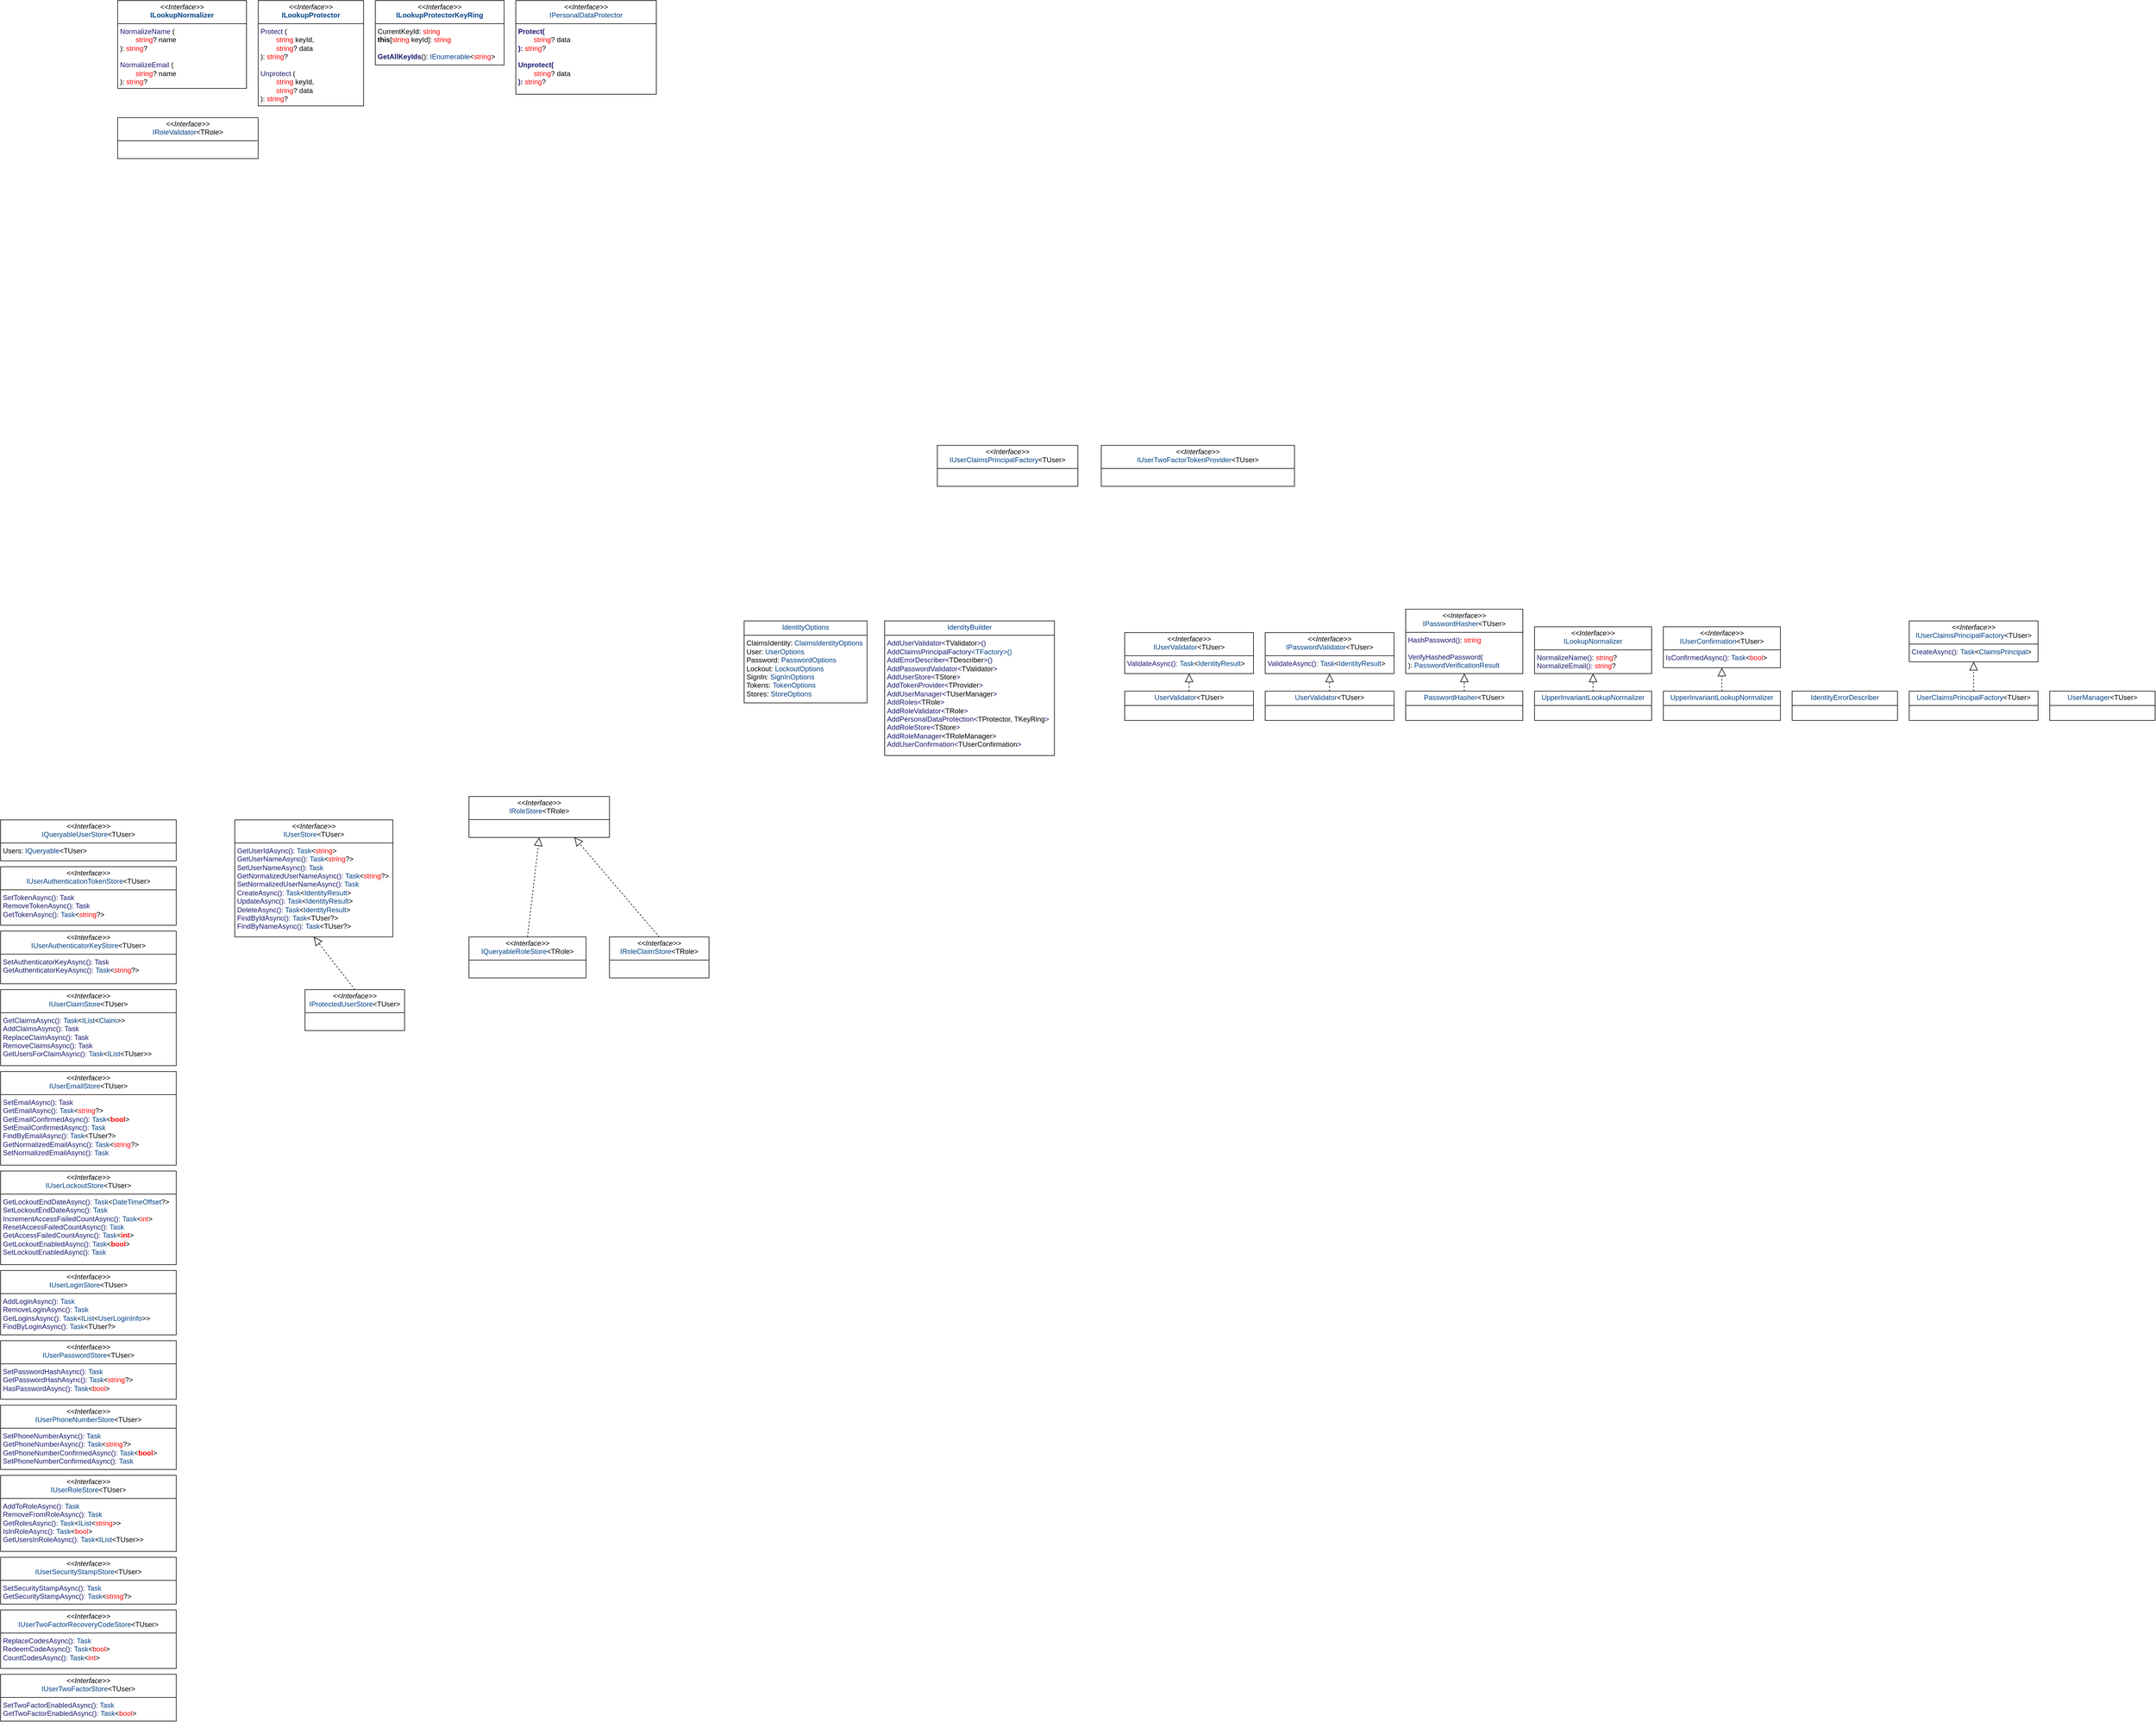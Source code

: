 <mxfile version="26.1.1">
  <diagram name="Page-1" id="c4acf3e9-155e-7222-9cf6-157b1a14988f">
    <mxGraphModel dx="2090" dy="605" grid="1" gridSize="10" guides="1" tooltips="1" connect="1" arrows="1" fold="1" page="1" pageScale="1" pageWidth="850" pageHeight="1100" background="none" math="0" shadow="0">
      <root>
        <mxCell id="0" />
        <mxCell id="1" parent="0" />
        <mxCell id="NvpCwtNAsKzR3PzomTiW-1" value="&lt;p style=&quot;margin:0px;margin-top:4px;text-align:center;&quot;&gt;&lt;i&gt;&amp;lt;&amp;lt;Interface&amp;gt;&amp;gt;&lt;/i&gt;&lt;br&gt;&lt;span style=&quot;color: rgb(0, 64, 133); background-color: transparent; text-align: left;&quot;&gt;&lt;b&gt;ILookupNormalizer&lt;/b&gt;&lt;/span&gt;&lt;/p&gt;&lt;hr size=&quot;1&quot; style=&quot;border-style:solid;&quot;&gt;&lt;p style=&quot;margin:0px;margin-left:4px;&quot;&gt;&lt;span style=&quot;color: rgb(25, 25, 112);&quot;&gt;NormalizeName&amp;nbsp;&lt;/span&gt;(&lt;/p&gt;&lt;p style=&quot;margin:0px;margin-left:4px;&quot;&gt;&lt;span style=&quot;color: rgb(255, 0, 0);&quot;&gt;&lt;span style=&quot;white-space: pre;&quot;&gt;&#x9;&lt;/span&gt;string&lt;/span&gt;? name&lt;/p&gt;&lt;p style=&quot;margin:0px;margin-left:4px;&quot;&gt;&lt;span style=&quot;background-color: transparent; color: light-dark(rgb(0, 0, 0), rgb(255, 255, 255));&quot;&gt;):&amp;nbsp;&lt;/span&gt;&lt;span style=&quot;background-color: transparent; color: rgb(255, 0, 0);&quot;&gt;string&lt;/span&gt;&lt;span style=&quot;background-color: transparent; color: light-dark(rgb(0, 0, 0), rgb(255, 255, 255));&quot;&gt;?&lt;/span&gt;&lt;/p&gt;&lt;p style=&quot;margin:0px;margin-left:4px;&quot;&gt;&lt;br&gt;&lt;/p&gt;&lt;p style=&quot;margin: 0px 0px 0px 4px;&quot;&gt;&lt;span style=&quot;color: rgb(25, 25, 112);&quot;&gt;NormalizeEmail&amp;nbsp;&lt;/span&gt;(&lt;/p&gt;&lt;p style=&quot;margin: 0px 0px 0px 4px;&quot;&gt;&lt;span style=&quot;color: rgb(255, 0, 0);&quot;&gt;&lt;span style=&quot;white-space: pre;&quot;&gt;&#x9;&lt;/span&gt;string&lt;/span&gt;? name&lt;/p&gt;&lt;p style=&quot;margin: 0px 0px 0px 4px;&quot;&gt;&lt;span style=&quot;background-color: transparent; color: light-dark(rgb(0, 0, 0), rgb(255, 255, 255));&quot;&gt;):&amp;nbsp;&lt;/span&gt;&lt;span style=&quot;background-color: transparent; color: rgb(255, 0, 0);&quot;&gt;string&lt;/span&gt;&lt;span style=&quot;background-color: transparent; color: light-dark(rgb(0, 0, 0), rgb(255, 255, 255));&quot;&gt;?&lt;/span&gt;&lt;/p&gt;" style="verticalAlign=top;align=left;overflow=fill;html=1;whiteSpace=wrap;" parent="1" vertex="1">
          <mxGeometry x="40" y="40" width="220" height="150" as="geometry" />
        </mxCell>
        <mxCell id="NvpCwtNAsKzR3PzomTiW-2" value="&lt;p style=&quot;margin:0px;margin-top:4px;text-align:center;&quot;&gt;&lt;i&gt;&amp;lt;&amp;lt;Interface&amp;gt;&amp;gt;&lt;/i&gt;&lt;br&gt;&lt;span style=&quot;color: rgb(0, 64, 133); background-color: transparent; text-align: left;&quot;&gt;&lt;b&gt;ILookupProtector&lt;/b&gt;&lt;/span&gt;&lt;/p&gt;&lt;hr size=&quot;1&quot; style=&quot;border-style:solid;&quot;&gt;&lt;p style=&quot;margin:0px;margin-left:4px;&quot;&gt;&lt;span style=&quot;color: rgb(25, 25, 112);&quot;&gt;&lt;span style=&quot;background-color: transparent;&quot;&gt;Protect&lt;/span&gt;&amp;nbsp;&lt;/span&gt;(&lt;/p&gt;&lt;p style=&quot;margin:0px;margin-left:4px;&quot;&gt;&lt;span style=&quot;color: rgb(255, 0, 0);&quot;&gt;&lt;span style=&quot;white-space: pre;&quot;&gt;&#x9;&lt;/span&gt;&lt;/span&gt;&lt;span style=&quot;background-color: transparent; color: rgb(255, 0, 0);&quot;&gt;string&lt;/span&gt;&lt;span style=&quot;background-color: transparent; color: light-dark(rgb(0, 0, 0), rgb(255, 255, 255));&quot;&gt; keyId,&lt;/span&gt;&lt;span style=&quot;background-color: transparent; color: light-dark(rgb(0, 0, 0), rgb(255, 255, 255)); white-space: pre;&quot;&gt;&#x9;&lt;/span&gt;&lt;/p&gt;&lt;p style=&quot;margin:0px;margin-left:4px;&quot;&gt;&lt;span style=&quot;background-color: transparent; color: rgb(255, 0, 0);&quot;&gt;&lt;span style=&quot;white-space: pre;&quot;&gt;&#x9;&lt;/span&gt;string&lt;/span&gt;&lt;span style=&quot;background-color: transparent; color: light-dark(rgb(0, 0, 0), rgb(255, 255, 255));&quot;&gt;? data&lt;/span&gt;&lt;/p&gt;&lt;p style=&quot;margin:0px;margin-left:4px;&quot;&gt;&lt;span style=&quot;background-color: transparent; color: light-dark(rgb(0, 0, 0), rgb(255, 255, 255));&quot;&gt;):&amp;nbsp;&lt;/span&gt;&lt;span style=&quot;background-color: transparent; color: rgb(255, 0, 0);&quot;&gt;string&lt;/span&gt;&lt;span style=&quot;background-color: transparent; color: light-dark(rgb(0, 0, 0), rgb(255, 255, 255));&quot;&gt;?&lt;/span&gt;&lt;/p&gt;&lt;p style=&quot;margin:0px;margin-left:4px;&quot;&gt;&lt;br&gt;&lt;/p&gt;&lt;p style=&quot;margin: 0px 0px 0px 4px;&quot;&gt;&lt;span style=&quot;color: rgb(25, 25, 112);&quot;&gt;&lt;span style=&quot;background-color: transparent;&quot;&gt;Unprotect&lt;/span&gt;&amp;nbsp;&lt;/span&gt;(&lt;/p&gt;&lt;p style=&quot;margin: 0px 0px 0px 4px;&quot;&gt;&lt;span style=&quot;color: rgb(255, 0, 0);&quot;&gt;&lt;span style=&quot;white-space: pre;&quot;&gt;&#x9;&lt;/span&gt;&lt;/span&gt;&lt;span style=&quot;background-color: transparent; color: rgb(255, 0, 0);&quot;&gt;string&lt;/span&gt;&lt;span style=&quot;background-color: transparent; color: light-dark(rgb(0, 0, 0), rgb(255, 255, 255));&quot;&gt;&amp;nbsp;keyId,&lt;/span&gt;&lt;span style=&quot;background-color: transparent; color: light-dark(rgb(0, 0, 0), rgb(255, 255, 255)); white-space: pre;&quot;&gt;&#x9;&lt;/span&gt;&lt;/p&gt;&lt;p style=&quot;margin: 0px 0px 0px 4px;&quot;&gt;&lt;span style=&quot;background-color: transparent; color: rgb(255, 0, 0);&quot;&gt;&lt;span style=&quot;white-space: pre;&quot;&gt;&#x9;&lt;/span&gt;string&lt;/span&gt;&lt;span style=&quot;background-color: transparent; color: light-dark(rgb(0, 0, 0), rgb(255, 255, 255));&quot;&gt;? data&lt;/span&gt;&lt;/p&gt;&lt;p style=&quot;margin: 0px 0px 0px 4px;&quot;&gt;&lt;span style=&quot;background-color: transparent; color: light-dark(rgb(0, 0, 0), rgb(255, 255, 255));&quot;&gt;):&amp;nbsp;&lt;/span&gt;&lt;span style=&quot;background-color: transparent; color: rgb(255, 0, 0);&quot;&gt;string&lt;/span&gt;&lt;span style=&quot;background-color: transparent; color: light-dark(rgb(0, 0, 0), rgb(255, 255, 255));&quot;&gt;?&lt;/span&gt;&lt;/p&gt;" style="verticalAlign=top;align=left;overflow=fill;html=1;whiteSpace=wrap;" parent="1" vertex="1">
          <mxGeometry x="280" y="40" width="180" height="180" as="geometry" />
        </mxCell>
        <mxCell id="NvpCwtNAsKzR3PzomTiW-3" value="&lt;p style=&quot;margin:0px;margin-top:4px;text-align:center;&quot;&gt;&lt;i&gt;&amp;lt;&amp;lt;Interface&amp;gt;&amp;gt;&lt;/i&gt;&lt;br&gt;&lt;span style=&quot;color: rgb(0, 64, 133);&quot;&gt;&lt;b&gt;ILookupProtectorKeyRing&lt;/b&gt;&lt;/span&gt;&lt;/p&gt;&lt;hr size=&quot;1&quot; style=&quot;border-style:solid;&quot;&gt;&lt;p style=&quot;margin:0px;margin-left:4px;&quot;&gt;CurrentKeyId:&amp;nbsp;&lt;span style=&quot;color: rgb(255, 0, 0); background-color: transparent;&quot;&gt;string&lt;/span&gt;&lt;/p&gt;&lt;p style=&quot;margin:0px;margin-left:4px;&quot;&gt;&lt;span style=&quot;font-weight: bold;&quot;&gt;this&lt;/span&gt;[&lt;span style=&quot;color: rgb(255, 0, 0);&quot;&gt;string&lt;/span&gt; keyId]:&amp;nbsp;&lt;span style=&quot;color: rgb(255, 0, 0); background-color: transparent;&quot;&gt;string&lt;/span&gt;&lt;/p&gt;&lt;p style=&quot;margin:0px;margin-left:4px;&quot;&gt;&lt;br&gt;&lt;/p&gt;&lt;p style=&quot;margin:0px;margin-left:4px;&quot;&gt;&lt;span style=&quot;color: rgb(25, 25, 112); font-weight: bold;&quot;&gt;GetAllKeyIds&lt;/span&gt;():&amp;nbsp;&lt;span style=&quot;background-color: transparent; color: rgb(0, 64, 133);&quot;&gt;IEnumerable&lt;/span&gt;&lt;span style=&quot;background-color: transparent; color: light-dark(rgb(0, 0, 0), rgb(255, 255, 255));&quot;&gt;&amp;lt;&lt;/span&gt;&lt;span style=&quot;background-color: transparent; color: rgb(255, 0, 0);&quot;&gt;string&lt;/span&gt;&lt;span style=&quot;background-color: transparent; color: light-dark(rgb(0, 0, 0), rgb(255, 255, 255));&quot;&gt;&amp;gt;&lt;/span&gt;&lt;/p&gt;" style="verticalAlign=top;align=left;overflow=fill;html=1;whiteSpace=wrap;" parent="1" vertex="1">
          <mxGeometry x="480" y="40" width="220" height="110" as="geometry" />
        </mxCell>
        <mxCell id="NvpCwtNAsKzR3PzomTiW-4" value="&lt;p style=&quot;margin:0px;margin-top:4px;text-align:center;&quot;&gt;&lt;i&gt;&amp;lt;&amp;lt;Interface&amp;gt;&amp;gt;&lt;/i&gt;&lt;br&gt;&lt;span style=&quot;background-color: transparent; text-align: left; color: rgb(0, 64, 133);&quot;&gt;IPasswordHasher&lt;/span&gt;&lt;span style=&quot;background-color: transparent; color: light-dark(rgb(0, 0, 0), rgb(255, 255, 255)); text-align: left;&quot;&gt;&amp;lt;TUser&amp;gt;&lt;/span&gt;&lt;/p&gt;&lt;hr size=&quot;1&quot; style=&quot;border-style:solid;&quot;&gt;&lt;p style=&quot;margin:0px;margin-left:4px;&quot;&gt;&lt;span style=&quot;color: rgb(25, 25, 112);&quot;&gt;HashPassword()&lt;/span&gt;&lt;span style=&quot;background-color: transparent; color: light-dark(rgb(0, 0, 0), rgb(255, 255, 255));&quot;&gt;:&amp;nbsp;&lt;/span&gt;&lt;span style=&quot;background-color: transparent; color: rgb(255, 0, 0);&quot;&gt;string&lt;/span&gt;&lt;/p&gt;&lt;p style=&quot;margin:0px;margin-left:4px;&quot;&gt;&lt;span style=&quot;color: light-dark(rgb(25, 25, 112), rgb(205, 205, 255)); background-color: transparent;&quot;&gt;&lt;br&gt;&lt;/span&gt;&lt;/p&gt;&lt;p style=&quot;margin:0px;margin-left:4px;&quot;&gt;&lt;span style=&quot;color: light-dark(rgb(25, 25, 112), rgb(205, 205, 255)); background-color: transparent;&quot;&gt;VerifyHashedPassword(&lt;/span&gt;&lt;/p&gt;&lt;p style=&quot;margin:0px;margin-left:4px;&quot;&gt;&lt;span style=&quot;background-color: transparent; color: light-dark(rgb(0, 0, 0), rgb(255, 255, 255));&quot;&gt;):&amp;nbsp;&lt;/span&gt;&lt;span style=&quot;background-color: transparent; color: rgb(0, 64, 133);&quot;&gt;PasswordVerificationResult&lt;/span&gt;&lt;/p&gt;" style="verticalAlign=top;align=left;overflow=fill;html=1;whiteSpace=wrap;" parent="1" vertex="1">
          <mxGeometry x="2240" y="1080" width="200" height="110" as="geometry" />
        </mxCell>
        <mxCell id="NvpCwtNAsKzR3PzomTiW-7" value="&lt;p style=&quot;margin:0px;margin-top:4px;text-align:center;&quot;&gt;&lt;i&gt;&amp;lt;&amp;lt;Interface&amp;gt;&amp;gt;&lt;/i&gt;&lt;br&gt;&lt;span style=&quot;background-color: transparent; text-align: left; color: rgb(0, 64, 133);&quot;&gt;I&lt;/span&gt;&lt;span style=&quot;color: rgb(0, 64, 133); background-color: transparent; text-align: left;&quot;&gt;PersonalDataProtector&lt;/span&gt;&lt;/p&gt;&lt;hr size=&quot;1&quot; style=&quot;border-style:solid;&quot;&gt;&lt;p style=&quot;margin:0px;margin-left:4px;&quot;&gt;&lt;span style=&quot;color: rgb(25, 25, 112); font-weight: bold;&quot;&gt;Protect(&lt;/span&gt;&lt;span style=&quot;color: rgb(25, 25, 112); font-weight: bold; background-color: transparent; white-space: pre;&quot;&gt;&#x9;&lt;/span&gt;&lt;/p&gt;&lt;p style=&quot;margin:0px;margin-left:4px;&quot;&gt;&lt;span style=&quot;background-color: transparent; color: rgb(255, 0, 0);&quot;&gt;&lt;span style=&quot;white-space: pre;&quot;&gt;&#x9;&lt;/span&gt;string&lt;/span&gt;&lt;span style=&quot;background-color: transparent; color: light-dark(rgb(0, 0, 0), rgb(255, 255, 255));&quot;&gt;? data&lt;/span&gt;&lt;/p&gt;&lt;p style=&quot;margin:0px;margin-left:4px;&quot;&gt;&lt;span style=&quot;color: rgb(25, 25, 112); font-weight: bold;&quot;&gt;):&amp;nbsp;&lt;/span&gt;&lt;span style=&quot;background-color: transparent; color: rgb(255, 0, 0);&quot;&gt;string&lt;/span&gt;&lt;span style=&quot;background-color: transparent; color: light-dark(rgb(0, 0, 0), rgb(255, 255, 255));&quot;&gt;?&lt;/span&gt;&lt;/p&gt;&lt;p style=&quot;margin:0px;margin-left:4px;&quot;&gt;&lt;span style=&quot;background-color: transparent; color: light-dark(rgb(0, 0, 0), rgb(255, 255, 255));&quot;&gt;&lt;br&gt;&lt;/span&gt;&lt;/p&gt;&lt;p style=&quot;margin: 0px 0px 0px 4px;&quot;&gt;&lt;span style=&quot;color: rgb(25, 25, 112); font-weight: bold;&quot;&gt;&lt;span style=&quot;background-color: transparent;&quot;&gt;Unprotect&lt;/span&gt;(&lt;/span&gt;&lt;span style=&quot;color: rgb(25, 25, 112); font-weight: bold; background-color: transparent; white-space: pre;&quot;&gt;&#x9;&lt;/span&gt;&lt;/p&gt;&lt;p style=&quot;margin: 0px 0px 0px 4px;&quot;&gt;&lt;span style=&quot;background-color: transparent; color: rgb(255, 0, 0);&quot;&gt;&lt;span style=&quot;white-space: pre;&quot;&gt;&#x9;&lt;/span&gt;string&lt;/span&gt;&lt;span style=&quot;background-color: transparent; color: light-dark(rgb(0, 0, 0), rgb(255, 255, 255));&quot;&gt;? data&lt;/span&gt;&lt;/p&gt;&lt;p style=&quot;margin: 0px 0px 0px 4px;&quot;&gt;&lt;span style=&quot;color: rgb(25, 25, 112); font-weight: bold;&quot;&gt;):&amp;nbsp;&lt;/span&gt;&lt;span style=&quot;background-color: transparent; color: rgb(255, 0, 0);&quot;&gt;string&lt;/span&gt;&lt;span style=&quot;background-color: transparent; color: light-dark(rgb(0, 0, 0), rgb(255, 255, 255));&quot;&gt;?&lt;/span&gt;&lt;/p&gt;" style="verticalAlign=top;align=left;overflow=fill;html=1;whiteSpace=wrap;" parent="1" vertex="1">
          <mxGeometry x="720" y="40" width="240" height="160" as="geometry" />
        </mxCell>
        <mxCell id="NvpCwtNAsKzR3PzomTiW-8" value="&lt;p style=&quot;margin:0px;margin-top:4px;text-align:center;&quot;&gt;&lt;i&gt;&amp;lt;&amp;lt;Interface&amp;gt;&amp;gt;&lt;/i&gt;&lt;br&gt;&lt;span style=&quot;background-color: transparent; text-align: left; color: rgb(0, 64, 133);&quot;&gt;IProtectedUserStore&lt;/span&gt;&lt;span style=&quot;background-color: transparent; color: light-dark(rgb(0, 0, 0), rgb(255, 255, 255)); text-align: left;&quot;&gt;&amp;lt;TUser&amp;gt;&lt;/span&gt;&lt;/p&gt;&lt;hr size=&quot;1&quot; style=&quot;border-style:solid;&quot;&gt;&lt;p style=&quot;margin:0px;margin-left:4px;&quot;&gt;&lt;br&gt;&lt;/p&gt;" style="verticalAlign=top;align=left;overflow=fill;html=1;whiteSpace=wrap;" parent="1" vertex="1">
          <mxGeometry x="360" y="1730" width="170" height="70" as="geometry" />
        </mxCell>
        <mxCell id="NvpCwtNAsKzR3PzomTiW-9" value="&lt;p style=&quot;margin:0px;margin-top:4px;text-align:center;&quot;&gt;&lt;i&gt;&amp;lt;&amp;lt;Interface&amp;gt;&amp;gt;&lt;/i&gt;&lt;br&gt;&lt;span style=&quot;background-color: transparent; text-align: left; color: rgb(0, 64, 133);&quot;&gt;IQueryableRoleStore&lt;/span&gt;&lt;span style=&quot;background-color: transparent; color: light-dark(rgb(0, 0, 0), rgb(255, 255, 255)); text-align: left;&quot;&gt;&amp;lt;TRole&amp;gt;&lt;/span&gt;&lt;/p&gt;&lt;hr size=&quot;1&quot; style=&quot;border-style:solid;&quot;&gt;&lt;p style=&quot;margin:0px;margin-left:4px;&quot;&gt;&lt;br&gt;&lt;/p&gt;" style="verticalAlign=top;align=left;overflow=fill;html=1;whiteSpace=wrap;" parent="1" vertex="1">
          <mxGeometry x="640" y="1640" width="200" height="70" as="geometry" />
        </mxCell>
        <mxCell id="NvpCwtNAsKzR3PzomTiW-10" value="&lt;p style=&quot;margin:0px;margin-top:4px;text-align:center;&quot;&gt;&lt;i&gt;&amp;lt;&amp;lt;Interface&amp;gt;&amp;gt;&lt;/i&gt;&lt;br&gt;&lt;span style=&quot;background-color: transparent; text-align: left; color: rgb(0, 64, 133);&quot;&gt;IQueryableUserStore&lt;/span&gt;&lt;span style=&quot;background-color: transparent; color: light-dark(rgb(0, 0, 0), rgb(255, 255, 255)); text-align: left;&quot;&gt;&amp;lt;TUser&amp;gt;&lt;/span&gt;&lt;/p&gt;&lt;hr size=&quot;1&quot; style=&quot;border-style:solid;&quot;&gt;&lt;p style=&quot;margin:0px;margin-left:4px;&quot;&gt;Users:&amp;nbsp;&lt;span style=&quot;background-color: transparent; color: rgb(0, 64, 133);&quot;&gt;IQueryable&lt;/span&gt;&lt;span style=&quot;background-color: transparent; color: light-dark(rgb(0, 0, 0), rgb(255, 255, 255));&quot;&gt;&amp;lt;TUser&amp;gt;&lt;/span&gt;&lt;/p&gt;" style="verticalAlign=top;align=left;overflow=fill;html=1;whiteSpace=wrap;" parent="1" vertex="1">
          <mxGeometry x="-160" y="1440" width="300" height="70" as="geometry" />
        </mxCell>
        <mxCell id="NvpCwtNAsKzR3PzomTiW-11" value="&lt;p style=&quot;margin:0px;margin-top:4px;text-align:center;&quot;&gt;&lt;i&gt;&amp;lt;&amp;lt;Interface&amp;gt;&amp;gt;&lt;/i&gt;&lt;br&gt;&lt;span style=&quot;background-color: transparent; text-align: left; color: rgb(0, 64, 133);&quot;&gt;I&lt;/span&gt;&lt;span style=&quot;background-color: transparent; text-align: left; color: rgb(0, 64, 133);&quot;&gt;RoleClaimStore&lt;/span&gt;&lt;span style=&quot;background-color: transparent; color: light-dark(rgb(0, 0, 0), rgb(255, 255, 255)); text-align: left;&quot;&gt;&amp;lt;TRole&amp;gt;&lt;/span&gt;&lt;/p&gt;&lt;hr size=&quot;1&quot; style=&quot;border-style:solid;&quot;&gt;&lt;p style=&quot;margin:0px;margin-left:4px;&quot;&gt;&lt;br&gt;&lt;/p&gt;" style="verticalAlign=top;align=left;overflow=fill;html=1;whiteSpace=wrap;" parent="1" vertex="1">
          <mxGeometry x="880" y="1640" width="170" height="70" as="geometry" />
        </mxCell>
        <mxCell id="NvpCwtNAsKzR3PzomTiW-12" value="&lt;p style=&quot;margin:0px;margin-top:4px;text-align:center;&quot;&gt;&lt;i&gt;&amp;lt;&amp;lt;Interface&amp;gt;&amp;gt;&lt;/i&gt;&lt;br&gt;&lt;span style=&quot;background-color: transparent; text-align: left; color: rgb(0, 64, 133);&quot;&gt;IRoleStore&lt;/span&gt;&lt;span style=&quot;background-color: transparent; color: light-dark(rgb(0, 0, 0), rgb(255, 255, 255)); text-align: left;&quot;&gt;&amp;lt;TRole&amp;gt;&lt;/span&gt;&lt;/p&gt;&lt;hr size=&quot;1&quot; style=&quot;border-style:solid;&quot;&gt;&lt;p style=&quot;margin:0px;margin-left:4px;&quot;&gt;&lt;br&gt;&lt;/p&gt;" style="verticalAlign=top;align=left;overflow=fill;html=1;whiteSpace=wrap;" parent="1" vertex="1">
          <mxGeometry x="640" y="1400" width="240" height="70" as="geometry" />
        </mxCell>
        <mxCell id="NvpCwtNAsKzR3PzomTiW-13" value="&lt;p style=&quot;margin:0px;margin-top:4px;text-align:center;&quot;&gt;&lt;i&gt;&amp;lt;&amp;lt;Interface&amp;gt;&amp;gt;&lt;/i&gt;&lt;br&gt;&lt;span style=&quot;background-color: transparent; text-align: left; color: rgb(0, 64, 133);&quot;&gt;IRoleValidator&lt;/span&gt;&lt;span style=&quot;background-color: transparent; color: light-dark(rgb(0, 0, 0), rgb(255, 255, 255)); text-align: left;&quot;&gt;&amp;lt;TRole&amp;gt;&lt;/span&gt;&lt;/p&gt;&lt;hr size=&quot;1&quot; style=&quot;border-style:solid;&quot;&gt;&lt;p style=&quot;margin:0px;margin-left:4px;&quot;&gt;&lt;br&gt;&lt;/p&gt;" style="verticalAlign=top;align=left;overflow=fill;html=1;whiteSpace=wrap;" parent="1" vertex="1">
          <mxGeometry x="40" y="240" width="240" height="70" as="geometry" />
        </mxCell>
        <mxCell id="NvpCwtNAsKzR3PzomTiW-14" value="&lt;p style=&quot;margin:0px;margin-top:4px;text-align:center;&quot;&gt;&lt;i&gt;&amp;lt;&amp;lt;Interface&amp;gt;&amp;gt;&lt;/i&gt;&lt;br&gt;&lt;span style=&quot;background-color: transparent; text-align: left; color: rgb(0, 64, 133);&quot;&gt;IUserAuthenticationTokenStore&lt;/span&gt;&lt;span style=&quot;background-color: transparent; color: light-dark(rgb(0, 0, 0), rgb(255, 255, 255)); text-align: left;&quot;&gt;&amp;lt;TUser&amp;gt;&lt;/span&gt;&lt;/p&gt;&lt;hr size=&quot;1&quot; style=&quot;border-style:solid;&quot;&gt;&lt;p style=&quot;margin:0px;margin-left:4px;&quot;&gt;&lt;span style=&quot;color: rgb(25, 25, 112);&quot;&gt;SetTokenAsync(): Task&lt;/span&gt;&lt;/p&gt;&lt;p style=&quot;margin:0px;margin-left:4px;&quot;&gt;&lt;span style=&quot;color: rgb(25, 25, 112);&quot;&gt;RemoveTokenAsync(): Task&lt;/span&gt;&lt;/p&gt;&lt;p style=&quot;margin:0px;margin-left:4px;&quot;&gt;&lt;span style=&quot;color: rgb(25, 25, 112);&quot;&gt;GetTokenAsync():&amp;nbsp;&lt;/span&gt;&lt;span style=&quot;background-color: transparent; color: rgb(0, 64, 133);&quot;&gt;Task&lt;/span&gt;&lt;span style=&quot;background-color: transparent; color: light-dark(rgb(0, 0, 0), rgb(255, 255, 255));&quot;&gt;&amp;lt;&lt;/span&gt;&lt;span style=&quot;background-color: transparent; color: rgb(255, 0, 0);&quot;&gt;string&lt;/span&gt;&lt;span style=&quot;background-color: transparent; color: light-dark(rgb(0, 0, 0), rgb(255, 255, 255));&quot;&gt;?&amp;gt;&lt;/span&gt;&lt;/p&gt;" style="verticalAlign=top;align=left;overflow=fill;html=1;whiteSpace=wrap;" parent="1" vertex="1">
          <mxGeometry x="-160" y="1520" width="300" height="100" as="geometry" />
        </mxCell>
        <mxCell id="NvpCwtNAsKzR3PzomTiW-15" value="&lt;p style=&quot;margin:0px;margin-top:4px;text-align:center;&quot;&gt;&lt;i&gt;&amp;lt;&amp;lt;Interface&amp;gt;&amp;gt;&lt;/i&gt;&lt;br&gt;&lt;span style=&quot;background-color: transparent; text-align: left; color: rgb(0, 64, 133);&quot;&gt;IUserAuthenticatorKeyStore&lt;/span&gt;&lt;span style=&quot;background-color: transparent; color: light-dark(rgb(0, 0, 0), rgb(255, 255, 255)); text-align: left;&quot;&gt;&amp;lt;TUser&amp;gt;&lt;/span&gt;&lt;/p&gt;&lt;hr size=&quot;1&quot; style=&quot;border-style:solid;&quot;&gt;&lt;p style=&quot;margin:0px;margin-left:4px;&quot;&gt;&lt;span style=&quot;color: rgb(25, 25, 112);&quot;&gt;SetAuthenticatorKeyAsync(): Task&lt;/span&gt;&lt;/p&gt;&lt;p style=&quot;margin:0px;margin-left:4px;&quot;&gt;&lt;span style=&quot;color: rgb(25, 25, 112);&quot;&gt;GetAuthenticatorKeyAsync():&lt;span style=&quot;font-weight: bold;&quot;&gt;&amp;nbsp;&lt;/span&gt;&lt;/span&gt;&lt;span style=&quot;background-color: transparent; color: rgb(0, 64, 133);&quot;&gt;Task&lt;/span&gt;&lt;span style=&quot;background-color: transparent; color: light-dark(rgb(0, 0, 0), rgb(255, 255, 255));&quot;&gt;&amp;lt;&lt;/span&gt;&lt;span style=&quot;background-color: transparent; color: rgb(255, 0, 0);&quot;&gt;string&lt;/span&gt;&lt;span style=&quot;background-color: transparent; color: light-dark(rgb(0, 0, 0), rgb(255, 255, 255));&quot;&gt;?&amp;gt;&lt;/span&gt;&lt;/p&gt;" style="verticalAlign=top;align=left;overflow=fill;html=1;whiteSpace=wrap;" parent="1" vertex="1">
          <mxGeometry x="-160" y="1630" width="300" height="90" as="geometry" />
        </mxCell>
        <mxCell id="NvpCwtNAsKzR3PzomTiW-16" value="&lt;p style=&quot;margin:0px;margin-top:4px;text-align:center;&quot;&gt;&lt;i&gt;&amp;lt;&amp;lt;Interface&amp;gt;&amp;gt;&lt;/i&gt;&lt;br&gt;&lt;span style=&quot;background-color: transparent; text-align: left; color: rgb(0, 64, 133);&quot;&gt;IUserClaimsPrincipalFactory&lt;/span&gt;&lt;span style=&quot;background-color: transparent; color: light-dark(rgb(0, 0, 0), rgb(255, 255, 255)); text-align: left;&quot;&gt;&amp;lt;TUser&amp;gt;&lt;/span&gt;&lt;/p&gt;&lt;hr size=&quot;1&quot; style=&quot;border-style:solid;&quot;&gt;&lt;p style=&quot;margin:0px;margin-left:4px;&quot;&gt;&lt;br&gt;&lt;/p&gt;" style="verticalAlign=top;align=left;overflow=fill;html=1;whiteSpace=wrap;" parent="1" vertex="1">
          <mxGeometry x="1440" y="800" width="240" height="70" as="geometry" />
        </mxCell>
        <mxCell id="NvpCwtNAsKzR3PzomTiW-17" value="&lt;p style=&quot;margin:0px;margin-top:4px;text-align:center;&quot;&gt;&lt;i&gt;&amp;lt;&amp;lt;Interface&amp;gt;&amp;gt;&lt;/i&gt;&lt;br&gt;&lt;span style=&quot;background-color: transparent; text-align: left; color: rgb(0, 64, 133);&quot;&gt;IUserClaimStore&lt;/span&gt;&lt;span style=&quot;background-color: transparent; color: light-dark(rgb(0, 0, 0), rgb(255, 255, 255)); text-align: left;&quot;&gt;&amp;lt;TUser&amp;gt;&lt;/span&gt;&lt;/p&gt;&lt;hr size=&quot;1&quot; style=&quot;border-style:solid;&quot;&gt;&lt;p style=&quot;margin:0px;margin-left:4px;&quot;&gt;&lt;span style=&quot;color: rgb(25, 25, 112);&quot;&gt;GetClaimsAsync():&lt;/span&gt;&lt;span style=&quot;color: rgb(25, 25, 112); font-weight: bold;&quot;&gt;&amp;nbsp;&lt;/span&gt;&lt;span style=&quot;background-color: transparent; color: rgb(0, 64, 133);&quot;&gt;Task&lt;/span&gt;&lt;span style=&quot;background-color: transparent; color: light-dark(rgb(0, 0, 0), rgb(255, 255, 255));&quot;&gt;&amp;lt;&lt;/span&gt;&lt;span style=&quot;background-color: transparent; color: rgb(0, 64, 133);&quot;&gt;IList&lt;/span&gt;&lt;span style=&quot;background-color: transparent; color: light-dark(rgb(0, 0, 0), rgb(255, 255, 255));&quot;&gt;&amp;lt;&lt;/span&gt;&lt;span style=&quot;background-color: transparent; color: rgb(0, 64, 133);&quot;&gt;Claim&lt;/span&gt;&lt;span style=&quot;background-color: transparent; color: light-dark(rgb(0, 0, 0), rgb(255, 255, 255));&quot;&gt;&amp;gt;&amp;gt;&lt;/span&gt;&lt;/p&gt;&lt;p style=&quot;margin:0px;margin-left:4px;&quot;&gt;&lt;span style=&quot;color: rgb(25, 25, 112);&quot;&gt;AddClaimsAsync(): Task&lt;/span&gt;&lt;span style=&quot;background-color: transparent; color: light-dark(rgb(0, 0, 0), rgb(255, 255, 255));&quot;&gt;&lt;/span&gt;&lt;/p&gt;&lt;p style=&quot;margin:0px;margin-left:4px;&quot;&gt;&lt;span style=&quot;color: rgb(25, 25, 112);&quot;&gt;ReplaceClaimAsync(): Task&lt;/span&gt;&lt;span style=&quot;background-color: transparent; color: light-dark(rgb(0, 0, 0), rgb(255, 255, 255));&quot;&gt;&lt;/span&gt;&lt;/p&gt;&lt;p style=&quot;margin:0px;margin-left:4px;&quot;&gt;&lt;span style=&quot;color: rgb(25, 25, 112);&quot;&gt;RemoveClaimsAsync(): Task&lt;/span&gt;&lt;span style=&quot;background-color: transparent; color: light-dark(rgb(0, 0, 0), rgb(255, 255, 255));&quot;&gt;&lt;/span&gt;&lt;/p&gt;&lt;p style=&quot;margin:0px;margin-left:4px;&quot;&gt;&lt;span style=&quot;color: rgb(25, 25, 112);&quot;&gt;GetUsersForClaimAsync():&lt;/span&gt;&lt;span style=&quot;color: rgb(25, 25, 112); font-weight: bold;&quot;&gt;&amp;nbsp;&lt;/span&gt;&lt;span style=&quot;background-color: transparent; color: light-dark(rgb(0, 0, 0), rgb(255, 255, 255));&quot;&gt;&lt;/span&gt;&lt;span style=&quot;background-color: transparent; color: rgb(0, 64, 133);&quot;&gt;Task&lt;/span&gt;&lt;span style=&quot;background-color: transparent; color: light-dark(rgb(0, 0, 0), rgb(255, 255, 255));&quot;&gt;&amp;lt;&lt;/span&gt;&lt;span style=&quot;background-color: transparent; color: rgb(0, 64, 133);&quot;&gt;IList&lt;/span&gt;&lt;span style=&quot;background-color: transparent; color: light-dark(rgb(0, 0, 0), rgb(255, 255, 255));&quot;&gt;&amp;lt;TUser&amp;gt;&amp;gt;&lt;/span&gt;&lt;/p&gt;" style="verticalAlign=top;align=left;overflow=fill;html=1;whiteSpace=wrap;" parent="1" vertex="1">
          <mxGeometry x="-160" y="1730" width="300" height="130" as="geometry" />
        </mxCell>
        <mxCell id="NvpCwtNAsKzR3PzomTiW-18" value="&lt;p style=&quot;margin:0px;margin-top:4px;text-align:center;&quot;&gt;&lt;i&gt;&amp;lt;&amp;lt;Interface&amp;gt;&amp;gt;&lt;/i&gt;&lt;br&gt;&lt;span style=&quot;background-color: transparent; text-align: left; color: rgb(0, 64, 133);&quot;&gt;IUserConfirmation&lt;/span&gt;&lt;span style=&quot;background-color: transparent; color: light-dark(rgb(0, 0, 0), rgb(255, 255, 255)); text-align: left;&quot;&gt;&amp;lt;TUser&amp;gt;&lt;/span&gt;&lt;/p&gt;&lt;hr size=&quot;1&quot; style=&quot;border-style:solid;&quot;&gt;&lt;p style=&quot;margin:0px;margin-left:4px;&quot;&gt;&lt;span style=&quot;color: rgb(25, 25, 112);&quot;&gt;IsConfirmedAsync():&amp;nbsp;&lt;/span&gt;&lt;span style=&quot;background-color: transparent; color: rgb(0, 64, 133);&quot;&gt;Task&lt;/span&gt;&lt;span style=&quot;background-color: transparent; color: light-dark(rgb(0, 0, 0), rgb(255, 255, 255));&quot;&gt;&amp;lt;&lt;/span&gt;&lt;span style=&quot;background-color: transparent; color: rgb(255, 0, 0);&quot;&gt;bool&lt;/span&gt;&lt;span style=&quot;background-color: transparent; color: light-dark(rgb(0, 0, 0), rgb(255, 255, 255));&quot;&gt;&amp;gt;&lt;/span&gt;&lt;/p&gt;" style="verticalAlign=top;align=left;overflow=fill;html=1;whiteSpace=wrap;" parent="1" vertex="1">
          <mxGeometry x="2680" y="1110" width="200" height="70" as="geometry" />
        </mxCell>
        <mxCell id="NvpCwtNAsKzR3PzomTiW-19" value="&lt;p style=&quot;margin:0px;margin-top:4px;text-align:center;&quot;&gt;&lt;i&gt;&amp;lt;&amp;lt;Interface&amp;gt;&amp;gt;&lt;/i&gt;&lt;br&gt;&lt;span style=&quot;background-color: transparent; text-align: left; color: rgb(0, 64, 133);&quot;&gt;IUserEmailStore&lt;/span&gt;&lt;span style=&quot;background-color: transparent; color: light-dark(rgb(0, 0, 0), rgb(255, 255, 255)); text-align: left;&quot;&gt;&amp;lt;TUser&amp;gt;&lt;/span&gt;&lt;/p&gt;&lt;hr size=&quot;1&quot; style=&quot;border-style:solid;&quot;&gt;&lt;p style=&quot;margin:0px;margin-left:4px;&quot;&gt;&lt;span style=&quot;color: rgb(25, 25, 112);&quot;&gt;SetEmailAsync(): Task&lt;/span&gt;&lt;/p&gt;&lt;p style=&quot;margin:0px;margin-left:4px;&quot;&gt;&lt;span style=&quot;color: rgb(25, 25, 112);&quot;&gt;GetEmailAsync():&lt;/span&gt;&lt;span style=&quot;color: rgb(25, 25, 112); font-weight: bold;&quot;&gt;&amp;nbsp;&lt;/span&gt;&lt;span style=&quot;color: rgb(25, 25, 112);&quot;&gt;&lt;/span&gt;&lt;span style=&quot;background-color: transparent; color: rgb(0, 64, 133);&quot;&gt;Task&lt;/span&gt;&lt;span style=&quot;background-color: transparent; color: light-dark(rgb(0, 0, 0), rgb(255, 255, 255));&quot;&gt;&amp;lt;&lt;/span&gt;&lt;span style=&quot;background-color: transparent; color: rgb(255, 0, 0);&quot;&gt;string&lt;/span&gt;&lt;span style=&quot;background-color: transparent; color: light-dark(rgb(0, 0, 0), rgb(255, 255, 255));&quot;&gt;?&amp;gt;&lt;/span&gt;&lt;/p&gt;&lt;p style=&quot;margin:0px;margin-left:4px;&quot;&gt;&lt;span style=&quot;color: rgb(25, 25, 112);&quot;&gt;GetEmailConfirmedAsync():&lt;/span&gt;&lt;span style=&quot;color: rgb(25, 25, 112); font-weight: bold;&quot;&gt;&amp;nbsp;&lt;/span&gt;&lt;span style=&quot;background-color: transparent; color: rgb(0, 64, 133);&quot;&gt;Task&lt;/span&gt;&lt;span style=&quot;background-color: transparent; color: light-dark(rgb(0, 0, 0), rgb(255, 255, 255));&quot;&gt;&amp;lt;&lt;/span&gt;&lt;span style=&quot;background-color: transparent; color: rgb(255, 0, 0); font-weight: bold;&quot;&gt;bool&lt;/span&gt;&lt;span style=&quot;background-color: transparent; color: light-dark(rgb(0, 0, 0), rgb(255, 255, 255));&quot;&gt;&amp;gt;&lt;/span&gt;&lt;span style=&quot;color: rgb(25, 25, 112); font-weight: bold; background-color: transparent;&quot;&gt;&amp;nbsp;&lt;/span&gt;&lt;/p&gt;&lt;p style=&quot;margin:0px;margin-left:4px;&quot;&gt;&lt;span style=&quot;color: rgb(25, 25, 112); background-color: transparent;&quot;&gt;SetEmailConfirmedAsync():&amp;nbsp;&lt;/span&gt;&lt;span style=&quot;color: rgb(0, 64, 133); background-color: transparent;&quot;&gt;Task&lt;/span&gt;&lt;/p&gt;&lt;p style=&quot;margin:0px;margin-left:4px;&quot;&gt;&lt;span style=&quot;color: rgb(25, 25, 112);&quot;&gt;FindByEmailAsync():&amp;nbsp;&lt;/span&gt;&lt;span style=&quot;color: rgb(0, 64, 133); background-color: transparent;&quot;&gt;&lt;/span&gt;&lt;span style=&quot;background-color: transparent; color: rgb(0, 64, 133);&quot;&gt;Task&lt;/span&gt;&lt;span style=&quot;background-color: transparent; color: light-dark(rgb(0, 0, 0), rgb(255, 255, 255));&quot;&gt;&amp;lt;TUser?&amp;gt;&lt;/span&gt;&lt;/p&gt;&lt;p style=&quot;margin:0px;margin-left:4px;&quot;&gt;&lt;span style=&quot;color: rgb(25, 25, 112);&quot;&gt;GetNormalizedEmailAsync():&lt;/span&gt;&lt;span style=&quot;color: rgb(25, 25, 112); font-weight: bold;&quot;&gt;&amp;nbsp;&lt;/span&gt;&lt;span style=&quot;color: rgb(0, 64, 133); background-color: transparent;&quot;&gt;&lt;/span&gt;&lt;span style=&quot;background-color: transparent; color: rgb(0, 64, 133);&quot;&gt;Task&lt;/span&gt;&lt;span style=&quot;background-color: transparent; color: light-dark(rgb(0, 0, 0), rgb(255, 255, 255));&quot;&gt;&amp;lt;&lt;/span&gt;&lt;span style=&quot;background-color: transparent; color: rgb(255, 0, 0);&quot;&gt;string&lt;/span&gt;&lt;span style=&quot;background-color: transparent; color: light-dark(rgb(0, 0, 0), rgb(255, 255, 255));&quot;&gt;?&amp;gt;&lt;/span&gt;&lt;/p&gt;&lt;p style=&quot;margin:0px;margin-left:4px;&quot;&gt;&lt;span style=&quot;color: rgb(25, 25, 112);&quot;&gt;SetNormalizedEmailAsync():&lt;/span&gt;&lt;span style=&quot;color: rgb(25, 25, 112); font-weight: bold;&quot;&gt;&amp;nbsp;&lt;/span&gt;&lt;span style=&quot;color: rgb(0, 64, 133); background-color: transparent;&quot;&gt;&lt;/span&gt;&lt;span style=&quot;color: rgb(0, 64, 133); background-color: transparent;&quot;&gt;Task&lt;/span&gt;&lt;/p&gt;" style="verticalAlign=top;align=left;overflow=fill;html=1;whiteSpace=wrap;" parent="1" vertex="1">
          <mxGeometry x="-160" y="1870" width="300" height="160" as="geometry" />
        </mxCell>
        <mxCell id="NvpCwtNAsKzR3PzomTiW-20" value="&lt;p style=&quot;margin:0px;margin-top:4px;text-align:center;&quot;&gt;&lt;i&gt;&amp;lt;&amp;lt;Interface&amp;gt;&amp;gt;&lt;/i&gt;&lt;br&gt;&lt;span style=&quot;background-color: transparent; text-align: left; color: rgb(0, 64, 133);&quot;&gt;IUserLockoutStore&lt;/span&gt;&lt;span style=&quot;background-color: transparent; color: light-dark(rgb(0, 0, 0), rgb(255, 255, 255)); text-align: left;&quot;&gt;&amp;lt;TUser&amp;gt;&lt;/span&gt;&lt;/p&gt;&lt;hr size=&quot;1&quot; style=&quot;border-style:solid;&quot;&gt;&lt;p style=&quot;margin:0px;margin-left:4px;&quot;&gt;&lt;span style=&quot;color: rgb(25, 25, 112);&quot;&gt;GetLockoutEndDateAsync():&amp;nbsp;&lt;/span&gt;&lt;span style=&quot;background-color: transparent; color: rgb(0, 64, 133);&quot;&gt;Task&lt;/span&gt;&lt;span style=&quot;background-color: transparent; color: light-dark(rgb(0, 0, 0), rgb(255, 255, 255));&quot;&gt;&amp;lt;&lt;/span&gt;&lt;span style=&quot;background-color: transparent; color: rgb(0, 64, 133);&quot;&gt;DateTimeOffset&lt;/span&gt;&lt;span style=&quot;background-color: transparent; color: light-dark(rgb(0, 0, 0), rgb(255, 255, 255));&quot;&gt;?&amp;gt;&lt;/span&gt;&lt;/p&gt;&lt;p style=&quot;margin:0px;margin-left:4px;&quot;&gt;&lt;span style=&quot;color: rgb(25, 25, 112);&quot;&gt;SetLockoutEndDateAsync():&lt;/span&gt;&lt;span style=&quot;color: rgb(25, 25, 112); font-weight: bold;&quot;&gt;&amp;nbsp;&lt;/span&gt;&lt;span style=&quot;background-color: transparent; color: light-dark(rgb(0, 0, 0), rgb(255, 255, 255));&quot;&gt;&lt;/span&gt;&lt;span style=&quot;color: rgb(0, 64, 133); background-color: transparent;&quot;&gt;Task&lt;/span&gt;&lt;/p&gt;&lt;p style=&quot;margin:0px;margin-left:4px;&quot;&gt;&lt;span style=&quot;color: rgb(0, 64, 133); background-color: transparent;&quot;&gt;&lt;span style=&quot;color: rgb(25, 25, 112);&quot;&gt;IncrementAccessFailedCountAsync():&amp;nbsp;&lt;/span&gt;&lt;/span&gt;&lt;span style=&quot;background-color: transparent; color: rgb(0, 64, 133);&quot;&gt;Task&lt;/span&gt;&lt;span style=&quot;background-color: transparent; color: light-dark(rgb(0, 0, 0), rgb(255, 255, 255));&quot;&gt;&amp;lt;&lt;/span&gt;&lt;span style=&quot;background-color: transparent; color: rgb(255, 0, 0);&quot;&gt;int&lt;/span&gt;&lt;span style=&quot;background-color: transparent; color: light-dark(rgb(0, 0, 0), rgb(255, 255, 255));&quot;&gt;&amp;gt;&lt;/span&gt;&lt;/p&gt;&lt;p style=&quot;margin:0px;margin-left:4px;&quot;&gt;&lt;span style=&quot;color: rgb(0, 64, 133); background-color: transparent;&quot;&gt;&lt;span style=&quot;color: rgb(25, 25, 112);&quot;&gt;ResetAccessFailedCountAsync():&lt;/span&gt;&lt;span style=&quot;color: rgb(25, 25, 112); font-weight: bold;&quot;&gt;&amp;nbsp;&lt;/span&gt;&lt;/span&gt;&lt;span style=&quot;color: rgb(0, 64, 133); background-color: transparent;&quot;&gt;Task&lt;/span&gt;&lt;/p&gt;&lt;p style=&quot;margin:0px;margin-left:4px;&quot;&gt;&lt;span style=&quot;color: rgb(0, 64, 133); background-color: transparent;&quot;&gt;&lt;span style=&quot;color: rgb(25, 25, 112);&quot;&gt;GetAccessFailedCountAsync():&amp;nbsp;&lt;/span&gt;&lt;/span&gt;&lt;span style=&quot;background-color: transparent; color: rgb(0, 64, 133);&quot;&gt;Task&lt;/span&gt;&lt;span style=&quot;background-color: transparent; color: light-dark(rgb(0, 0, 0), rgb(255, 255, 255));&quot;&gt;&amp;lt;&lt;/span&gt;&lt;span style=&quot;background-color: transparent; color: rgb(255, 0, 0); font-weight: bold;&quot;&gt;int&lt;/span&gt;&lt;span style=&quot;background-color: transparent; color: light-dark(rgb(0, 0, 0), rgb(255, 255, 255));&quot;&gt;&amp;gt;&lt;/span&gt;&lt;/p&gt;&lt;p style=&quot;margin:0px;margin-left:4px;&quot;&gt;&lt;span style=&quot;color: rgb(0, 64, 133); background-color: transparent;&quot;&gt;&lt;span style=&quot;color: rgb(25, 25, 112);&quot;&gt;GetLockoutEnabledAsync():&amp;nbsp;&lt;/span&gt;&lt;/span&gt;&lt;span style=&quot;background-color: transparent; color: rgb(0, 64, 133);&quot;&gt;Task&lt;/span&gt;&lt;span style=&quot;background-color: transparent; color: light-dark(rgb(0, 0, 0), rgb(255, 255, 255));&quot;&gt;&amp;lt;&lt;/span&gt;&lt;span style=&quot;background-color: transparent; color: rgb(255, 0, 0); font-weight: bold;&quot;&gt;bool&lt;/span&gt;&lt;span style=&quot;background-color: transparent; color: light-dark(rgb(0, 0, 0), rgb(255, 255, 255));&quot;&gt;&amp;gt;&lt;/span&gt;&lt;/p&gt;&lt;p style=&quot;margin:0px;margin-left:4px;&quot;&gt;&lt;span style=&quot;color: rgb(0, 64, 133); background-color: transparent;&quot;&gt;&lt;span style=&quot;color: rgb(25, 25, 112);&quot;&gt;SetLockoutEnabledAsync():&lt;/span&gt;&lt;span style=&quot;color: rgb(25, 25, 112); font-weight: bold;&quot;&gt;&amp;nbsp;&lt;/span&gt;&lt;/span&gt;&lt;span style=&quot;color: rgb(0, 64, 133); background-color: transparent;&quot;&gt;Task&lt;/span&gt;&lt;/p&gt;" style="verticalAlign=top;align=left;overflow=fill;html=1;whiteSpace=wrap;" parent="1" vertex="1">
          <mxGeometry x="-160" y="2040" width="300" height="160" as="geometry" />
        </mxCell>
        <mxCell id="NvpCwtNAsKzR3PzomTiW-22" value="&lt;p style=&quot;margin:0px;margin-top:4px;text-align:center;&quot;&gt;&lt;i&gt;&amp;lt;&amp;lt;Interface&amp;gt;&amp;gt;&lt;/i&gt;&lt;br&gt;&lt;span style=&quot;background-color: transparent; text-align: left; color: rgb(0, 64, 133);&quot;&gt;IUserLoginStore&lt;/span&gt;&lt;span style=&quot;background-color: transparent; color: light-dark(rgb(0, 0, 0), rgb(255, 255, 255)); text-align: left;&quot;&gt;&amp;lt;TUser&amp;gt;&lt;/span&gt;&lt;/p&gt;&lt;hr size=&quot;1&quot; style=&quot;border-style:solid;&quot;&gt;&lt;p style=&quot;margin:0px;margin-left:4px;&quot;&gt;&lt;span style=&quot;color: rgb(25, 25, 112);&quot;&gt;AddLoginAsync():&lt;/span&gt;&lt;span style=&quot;color: rgb(25, 25, 112); font-weight: bold;&quot;&gt;&amp;nbsp;&lt;/span&gt;&lt;span style=&quot;color: rgb(0, 64, 133); background-color: transparent;&quot;&gt;Task&lt;/span&gt;&lt;/p&gt;&lt;p style=&quot;margin:0px;margin-left:4px;&quot;&gt;&lt;span style=&quot;color: rgb(25, 25, 112);&quot;&gt;RemoveLoginAsync():&lt;/span&gt;&lt;span style=&quot;color: rgb(25, 25, 112); font-weight: bold;&quot;&gt;&amp;nbsp;&lt;/span&gt;&lt;span style=&quot;color: rgb(0, 64, 133); background-color: transparent;&quot;&gt;&lt;/span&gt;&lt;span style=&quot;color: rgb(0, 64, 133); background-color: transparent;&quot;&gt;Task&lt;/span&gt;&lt;/p&gt;&lt;p style=&quot;margin:0px;margin-left:4px;&quot;&gt;&lt;span style=&quot;color: rgb(0, 64, 133); background-color: transparent;&quot;&gt;&lt;span style=&quot;color: rgb(25, 25, 112);&quot;&gt;GetLoginsAsync():&lt;/span&gt;&lt;span style=&quot;color: rgb(25, 25, 112); font-weight: bold;&quot;&gt;&amp;nbsp;&lt;/span&gt;&lt;/span&gt;&lt;span style=&quot;background-color: transparent; color: rgb(0, 64, 133);&quot;&gt;Task&lt;/span&gt;&lt;span style=&quot;background-color: transparent; color: light-dark(rgb(0, 0, 0), rgb(255, 255, 255));&quot;&gt;&amp;lt;&lt;/span&gt;&lt;span style=&quot;background-color: transparent; color: rgb(0, 64, 133);&quot;&gt;IList&lt;/span&gt;&lt;span style=&quot;background-color: transparent; color: light-dark(rgb(0, 0, 0), rgb(255, 255, 255));&quot;&gt;&amp;lt;&lt;/span&gt;&lt;span style=&quot;background-color: transparent; color: rgb(0, 64, 133);&quot;&gt;UserLoginInfo&lt;/span&gt;&lt;span style=&quot;background-color: transparent; color: light-dark(rgb(0, 0, 0), rgb(255, 255, 255));&quot;&gt;&amp;gt;&amp;gt;&lt;/span&gt;&lt;/p&gt;&lt;p style=&quot;margin:0px;margin-left:4px;&quot;&gt;&lt;span style=&quot;color: rgb(25, 25, 112);&quot;&gt;FindByLoginAsync():&lt;/span&gt;&lt;span style=&quot;color: rgb(25, 25, 112); font-weight: bold;&quot;&gt;&amp;nbsp;&lt;/span&gt;&lt;span style=&quot;background-color: transparent; color: light-dark(rgb(0, 0, 0), rgb(255, 255, 255));&quot;&gt;&lt;/span&gt;&lt;span style=&quot;background-color: transparent; color: rgb(0, 64, 133);&quot;&gt;Task&lt;/span&gt;&lt;span style=&quot;background-color: transparent; color: light-dark(rgb(0, 0, 0), rgb(255, 255, 255));&quot;&gt;&amp;lt;TUser?&amp;gt;&lt;/span&gt;&lt;/p&gt;" style="verticalAlign=top;align=left;overflow=fill;html=1;whiteSpace=wrap;" parent="1" vertex="1">
          <mxGeometry x="-160" y="2210" width="300" height="110" as="geometry" />
        </mxCell>
        <mxCell id="NvpCwtNAsKzR3PzomTiW-23" value="&lt;p style=&quot;margin:0px;margin-top:4px;text-align:center;&quot;&gt;&lt;i&gt;&amp;lt;&amp;lt;Interface&amp;gt;&amp;gt;&lt;/i&gt;&lt;br&gt;&lt;span style=&quot;background-color: transparent; text-align: left; color: rgb(0, 64, 133);&quot;&gt;IUserPhoneNumberStore&lt;/span&gt;&lt;span style=&quot;background-color: transparent; color: light-dark(rgb(0, 0, 0), rgb(255, 255, 255)); text-align: left;&quot;&gt;&amp;lt;TUser&amp;gt;&lt;/span&gt;&lt;/p&gt;&lt;hr size=&quot;1&quot; style=&quot;border-style:solid;&quot;&gt;&lt;p style=&quot;margin:0px;margin-left:4px;&quot;&gt;&lt;span style=&quot;color: rgb(25, 25, 112);&quot;&gt;SetPhoneNumberAsync():&amp;nbsp;&lt;/span&gt;&lt;span style=&quot;color: rgb(0, 64, 133); background-color: transparent;&quot;&gt;Task&lt;/span&gt;&lt;/p&gt;&lt;p style=&quot;margin:0px;margin-left:4px;&quot;&gt;&lt;span style=&quot;color: rgb(25, 25, 112);&quot;&gt;GetPhoneNumberAsync():&amp;nbsp;&lt;/span&gt;&lt;span style=&quot;color: rgb(0, 64, 133); background-color: transparent;&quot;&gt;&lt;/span&gt;&lt;span style=&quot;background-color: transparent; color: rgb(0, 64, 133);&quot;&gt;Task&lt;/span&gt;&lt;span style=&quot;background-color: transparent; color: light-dark(rgb(0, 0, 0), rgb(255, 255, 255));&quot;&gt;&amp;lt;&lt;/span&gt;&lt;span style=&quot;background-color: transparent; color: rgb(255, 0, 0);&quot;&gt;string&lt;/span&gt;&lt;span style=&quot;background-color: transparent; color: light-dark(rgb(0, 0, 0), rgb(255, 255, 255));&quot;&gt;?&amp;gt;&lt;/span&gt;&lt;/p&gt;&lt;p style=&quot;margin:0px;margin-left:4px;&quot;&gt;&lt;span style=&quot;color: rgb(25, 25, 112);&quot;&gt;GetPhoneNumberConfirmedAsync():&lt;/span&gt;&lt;span style=&quot;color: rgb(25, 25, 112); font-weight: bold;&quot;&gt;&amp;nbsp;&lt;/span&gt;&lt;span style=&quot;background-color: transparent; color: light-dark(rgb(0, 0, 0), rgb(255, 255, 255));&quot;&gt;&lt;/span&gt;&lt;span style=&quot;background-color: transparent; color: rgb(0, 64, 133);&quot;&gt;Task&lt;/span&gt;&lt;span style=&quot;background-color: transparent; color: light-dark(rgb(0, 0, 0), rgb(255, 255, 255));&quot;&gt;&amp;lt;&lt;/span&gt;&lt;span style=&quot;background-color: transparent; color: rgb(255, 0, 0); font-weight: bold;&quot;&gt;bool&lt;/span&gt;&lt;span style=&quot;background-color: transparent; color: light-dark(rgb(0, 0, 0), rgb(255, 255, 255));&quot;&gt;&amp;gt;&lt;/span&gt;&lt;/p&gt;&lt;p style=&quot;margin:0px;margin-left:4px;&quot;&gt;&lt;span style=&quot;color: rgb(25, 25, 112);&quot;&gt;SetPhoneNumberConfirmedAsync():&lt;/span&gt;&lt;span style=&quot;color: rgb(25, 25, 112); font-weight: bold;&quot;&gt;&amp;nbsp;&lt;/span&gt;&lt;span style=&quot;background-color: transparent; color: light-dark(rgb(0, 0, 0), rgb(255, 255, 255));&quot;&gt;&lt;/span&gt;&lt;span style=&quot;color: rgb(0, 64, 133); background-color: transparent;&quot;&gt;Task&lt;/span&gt;&lt;/p&gt;" style="verticalAlign=top;align=left;overflow=fill;html=1;whiteSpace=wrap;" parent="1" vertex="1">
          <mxGeometry x="-160" y="2440" width="300" height="110" as="geometry" />
        </mxCell>
        <mxCell id="NvpCwtNAsKzR3PzomTiW-24" value="&lt;p style=&quot;margin:0px;margin-top:4px;text-align:center;&quot;&gt;&lt;i&gt;&amp;lt;&amp;lt;Interface&amp;gt;&amp;gt;&lt;/i&gt;&lt;br&gt;&lt;span style=&quot;background-color: transparent; text-align: left; color: rgb(0, 64, 133);&quot;&gt;IUserPasswordStore&lt;/span&gt;&lt;span style=&quot;background-color: transparent; color: light-dark(rgb(0, 0, 0), rgb(255, 255, 255)); text-align: left;&quot;&gt;&amp;lt;TUser&amp;gt;&lt;/span&gt;&lt;/p&gt;&lt;hr size=&quot;1&quot; style=&quot;border-style:solid;&quot;&gt;&lt;p style=&quot;margin:0px;margin-left:4px;&quot;&gt;&lt;span style=&quot;color: rgb(25, 25, 112);&quot;&gt;SetPasswordHashAsync():&amp;nbsp;&lt;/span&gt;&lt;span style=&quot;color: rgb(0, 64, 133); background-color: transparent;&quot;&gt;Task&lt;/span&gt;&lt;/p&gt;&lt;p style=&quot;margin:0px;margin-left:4px;&quot;&gt;&lt;span style=&quot;color: rgb(25, 25, 112);&quot;&gt;GetPasswordHashAsync():&amp;nbsp;&lt;/span&gt;&lt;span style=&quot;color: rgb(0, 64, 133); background-color: transparent;&quot;&gt;&lt;/span&gt;&lt;span style=&quot;background-color: transparent; color: rgb(0, 64, 133);&quot;&gt;Task&lt;/span&gt;&lt;span style=&quot;background-color: transparent; color: light-dark(rgb(0, 0, 0), rgb(255, 255, 255));&quot;&gt;&amp;lt;&lt;/span&gt;&lt;span style=&quot;background-color: transparent; color: rgb(255, 0, 0);&quot;&gt;string&lt;/span&gt;&lt;span style=&quot;background-color: transparent; color: light-dark(rgb(0, 0, 0), rgb(255, 255, 255));&quot;&gt;?&amp;gt;&lt;/span&gt;&lt;/p&gt;&lt;p style=&quot;margin:0px;margin-left:4px;&quot;&gt;&lt;span style=&quot;color: rgb(25, 25, 112);&quot;&gt;HasPasswordAsync():&lt;/span&gt;&lt;span style=&quot;color: rgb(25, 25, 112); font-weight: bold;&quot;&gt;&amp;nbsp;&lt;/span&gt;&lt;span style=&quot;background-color: transparent; color: light-dark(rgb(0, 0, 0), rgb(255, 255, 255));&quot;&gt;&lt;/span&gt;&lt;span style=&quot;background-color: transparent; color: rgb(0, 64, 133);&quot;&gt;Task&lt;/span&gt;&lt;span style=&quot;background-color: transparent; color: light-dark(rgb(0, 0, 0), rgb(255, 255, 255));&quot;&gt;&amp;lt;&lt;/span&gt;&lt;span style=&quot;background-color: transparent; color: rgb(255, 0, 0);&quot;&gt;bool&lt;/span&gt;&lt;span style=&quot;background-color: transparent; color: light-dark(rgb(0, 0, 0), rgb(255, 255, 255));&quot;&gt;&amp;gt;&lt;/span&gt;&lt;/p&gt;" style="verticalAlign=top;align=left;overflow=fill;html=1;whiteSpace=wrap;" parent="1" vertex="1">
          <mxGeometry x="-160" y="2330" width="300" height="100" as="geometry" />
        </mxCell>
        <mxCell id="NvpCwtNAsKzR3PzomTiW-25" value="&lt;p style=&quot;margin:0px;margin-top:4px;text-align:center;&quot;&gt;&lt;i&gt;&amp;lt;&amp;lt;Interface&amp;gt;&amp;gt;&lt;/i&gt;&lt;br&gt;&lt;span style=&quot;background-color: transparent; text-align: left; color: rgb(0, 64, 133);&quot;&gt;IUserRoleStore&lt;/span&gt;&lt;span style=&quot;background-color: transparent; color: light-dark(rgb(0, 0, 0), rgb(255, 255, 255)); text-align: left;&quot;&gt;&amp;lt;TUser&amp;gt;&lt;/span&gt;&lt;/p&gt;&lt;hr size=&quot;1&quot; style=&quot;border-style:solid;&quot;&gt;&lt;p style=&quot;margin:0px;margin-left:4px;&quot;&gt;&lt;span style=&quot;color: rgb(25, 25, 112);&quot;&gt;AddToRoleAsync():&amp;nbsp;&lt;/span&gt;&lt;span style=&quot;color: rgb(0, 64, 133); background-color: transparent;&quot;&gt;Task&lt;/span&gt;&lt;/p&gt;&lt;p style=&quot;margin:0px;margin-left:4px;&quot;&gt;&lt;span style=&quot;color: rgb(25, 25, 112);&quot;&gt;RemoveFromRoleAsync():&lt;/span&gt;&lt;span style=&quot;color: rgb(25, 25, 112); font-weight: bold;&quot;&gt;&amp;nbsp;&lt;/span&gt;&lt;span style=&quot;color: rgb(0, 64, 133); background-color: transparent;&quot;&gt;&lt;/span&gt;&lt;span style=&quot;color: rgb(0, 64, 133); background-color: transparent;&quot;&gt;Task&lt;/span&gt;&lt;/p&gt;&lt;p style=&quot;margin:0px;margin-left:4px;&quot;&gt;&lt;span style=&quot;color: rgb(25, 25, 112);&quot;&gt;GetRolesAsync():&amp;nbsp;&lt;/span&gt;&lt;font color=&quot;rgba(0, 0, 0, 0)&quot;&gt;&lt;span style=&quot;color: rgb(0, 64, 133); background-color: transparent;&quot;&gt;&lt;/span&gt;&lt;/font&gt;&lt;span style=&quot;background-color: transparent; color: rgb(0, 64, 133);&quot;&gt;Task&lt;/span&gt;&lt;span style=&quot;background-color: transparent; color: light-dark(rgb(0, 0, 0), rgb(255, 255, 255));&quot;&gt;&amp;lt;&lt;/span&gt;&lt;span style=&quot;background-color: transparent; color: rgb(0, 64, 133);&quot;&gt;IList&lt;/span&gt;&lt;span style=&quot;background-color: transparent; color: light-dark(rgb(0, 0, 0), rgb(255, 255, 255));&quot;&gt;&amp;lt;&lt;/span&gt;&lt;span style=&quot;background-color: transparent; color: rgb(255, 0, 0);&quot;&gt;string&lt;/span&gt;&lt;span style=&quot;background-color: transparent; color: light-dark(rgb(0, 0, 0), rgb(255, 255, 255));&quot;&gt;&amp;gt;&amp;gt;&lt;/span&gt;&lt;/p&gt;&lt;p style=&quot;margin:0px;margin-left:4px;&quot;&gt;&lt;span style=&quot;color: rgb(25, 25, 112);&quot;&gt;IsInRoleAsync():&amp;nbsp;&lt;/span&gt;&lt;span style=&quot;background-color: transparent; color: light-dark(rgb(0, 0, 0), rgb(255, 255, 255));&quot;&gt;&lt;/span&gt;&lt;span style=&quot;background-color: transparent; color: rgb(0, 64, 133);&quot;&gt;Task&lt;/span&gt;&lt;span style=&quot;background-color: transparent; color: light-dark(rgb(0, 0, 0), rgb(255, 255, 255));&quot;&gt;&amp;lt;&lt;/span&gt;&lt;span style=&quot;background-color: transparent; color: rgb(255, 0, 0);&quot;&gt;bool&lt;/span&gt;&lt;span style=&quot;background-color: transparent; color: light-dark(rgb(0, 0, 0), rgb(255, 255, 255));&quot;&gt;&amp;gt;&lt;/span&gt;&lt;/p&gt;&lt;p style=&quot;margin:0px;margin-left:4px;&quot;&gt;&lt;span style=&quot;color: rgb(25, 25, 112);&quot;&gt;GetUsersInRoleAsync():&amp;nbsp;&lt;/span&gt;&lt;font color=&quot;rgba(0, 0, 0, 0)&quot;&gt;&lt;span style=&quot;background-color: transparent; color: light-dark(rgb(0, 0, 0), rgb(255, 255, 255));&quot;&gt;&lt;/span&gt;&lt;/font&gt;&lt;span style=&quot;background-color: transparent; color: rgb(0, 64, 133);&quot;&gt;Task&lt;/span&gt;&lt;span style=&quot;background-color: transparent; color: light-dark(rgb(0, 0, 0), rgb(255, 255, 255));&quot;&gt;&amp;lt;&lt;/span&gt;&lt;span style=&quot;background-color: transparent; color: rgb(0, 64, 133);&quot;&gt;IList&lt;/span&gt;&lt;span style=&quot;background-color: transparent; color: light-dark(rgb(0, 0, 0), rgb(255, 255, 255));&quot;&gt;&amp;lt;TUser&amp;gt;&amp;gt;&lt;/span&gt;&lt;/p&gt;" style="verticalAlign=top;align=left;overflow=fill;html=1;whiteSpace=wrap;" parent="1" vertex="1">
          <mxGeometry x="-160" y="2560" width="300" height="130" as="geometry" />
        </mxCell>
        <mxCell id="NvpCwtNAsKzR3PzomTiW-26" value="&lt;p style=&quot;margin:0px;margin-top:4px;text-align:center;&quot;&gt;&lt;i&gt;&amp;lt;&amp;lt;Interface&amp;gt;&amp;gt;&lt;/i&gt;&lt;br&gt;&lt;span style=&quot;background-color: transparent; text-align: left; color: rgb(0, 64, 133);&quot;&gt;IUserSecurityStampStore&lt;/span&gt;&lt;span style=&quot;background-color: transparent; color: light-dark(rgb(0, 0, 0), rgb(255, 255, 255)); text-align: left;&quot;&gt;&amp;lt;TUser&amp;gt;&lt;/span&gt;&lt;/p&gt;&lt;hr size=&quot;1&quot; style=&quot;border-style:solid;&quot;&gt;&lt;p style=&quot;margin:0px;margin-left:4px;&quot;&gt;&lt;span style=&quot;color: rgb(25, 25, 112);&quot;&gt;SetSecurityStampAsync():&amp;nbsp;&lt;/span&gt;&lt;span style=&quot;color: rgb(0, 64, 133); background-color: transparent;&quot;&gt;Task&lt;/span&gt;&lt;/p&gt;&lt;p style=&quot;margin:0px;margin-left:4px;&quot;&gt;&lt;span style=&quot;color: rgb(25, 25, 112);&quot;&gt;GetSecurityStampAsync():&amp;nbsp;&lt;/span&gt;&lt;span style=&quot;color: rgb(0, 64, 133); background-color: transparent;&quot;&gt;&lt;/span&gt;&lt;span style=&quot;background-color: transparent; color: rgb(0, 64, 133);&quot;&gt;Task&lt;/span&gt;&lt;span style=&quot;background-color: transparent; color: light-dark(rgb(0, 0, 0), rgb(255, 255, 255));&quot;&gt;&amp;lt;&lt;/span&gt;&lt;span style=&quot;background-color: transparent; color: rgb(255, 0, 0);&quot;&gt;string&lt;/span&gt;&lt;span style=&quot;background-color: transparent; color: light-dark(rgb(0, 0, 0), rgb(255, 255, 255));&quot;&gt;?&amp;gt;&lt;/span&gt;&lt;/p&gt;" style="verticalAlign=top;align=left;overflow=fill;html=1;whiteSpace=wrap;" parent="1" vertex="1">
          <mxGeometry x="-160" y="2700" width="300" height="80" as="geometry" />
        </mxCell>
        <mxCell id="NvpCwtNAsKzR3PzomTiW-27" value="&lt;p style=&quot;margin:0px;margin-top:4px;text-align:center;&quot;&gt;&lt;i&gt;&amp;lt;&amp;lt;Interface&amp;gt;&amp;gt;&lt;/i&gt;&lt;br&gt;&lt;span style=&quot;background-color: transparent; text-align: left; color: rgb(0, 64, 133);&quot;&gt;IUserStore&lt;/span&gt;&lt;span style=&quot;background-color: transparent; color: light-dark(rgb(0, 0, 0), rgb(255, 255, 255)); text-align: left;&quot;&gt;&amp;lt;TUser&amp;gt;&lt;/span&gt;&lt;/p&gt;&lt;hr size=&quot;1&quot; style=&quot;border-style:solid;&quot;&gt;&lt;p style=&quot;margin:0px;margin-left:4px;&quot;&gt;&lt;span style=&quot;color: rgb(25, 25, 112);&quot;&gt;GetUserIdAsync():&amp;nbsp;&lt;/span&gt;&lt;span style=&quot;background-color: transparent; color: rgb(0, 64, 133);&quot;&gt;Task&lt;/span&gt;&lt;span style=&quot;background-color: transparent; color: light-dark(rgb(0, 0, 0), rgb(255, 255, 255));&quot;&gt;&amp;lt;&lt;/span&gt;&lt;span style=&quot;background-color: transparent; color: rgb(255, 0, 0);&quot;&gt;string&lt;/span&gt;&lt;span style=&quot;background-color: transparent; color: light-dark(rgb(0, 0, 0), rgb(255, 255, 255));&quot;&gt;&amp;gt;&lt;/span&gt;&lt;/p&gt;&lt;p style=&quot;margin:0px;margin-left:4px;&quot;&gt;&lt;span style=&quot;color: rgb(25, 25, 112);&quot;&gt;GetUserNameAsync():&amp;nbsp;&lt;/span&gt;&lt;span style=&quot;background-color: transparent; color: light-dark(rgb(0, 0, 0), rgb(255, 255, 255));&quot;&gt;&lt;/span&gt;&lt;span style=&quot;background-color: transparent; color: rgb(0, 64, 133);&quot;&gt;Task&lt;/span&gt;&lt;span style=&quot;background-color: transparent; color: light-dark(rgb(0, 0, 0), rgb(255, 255, 255));&quot;&gt;&amp;lt;&lt;/span&gt;&lt;span style=&quot;background-color: transparent; color: rgb(255, 0, 0);&quot;&gt;string&lt;/span&gt;&lt;span style=&quot;background-color: transparent; color: light-dark(rgb(0, 0, 0), rgb(255, 255, 255));&quot;&gt;?&amp;gt;&lt;/span&gt;&lt;/p&gt;&lt;p style=&quot;margin:0px;margin-left:4px;&quot;&gt;&lt;span style=&quot;color: rgb(25, 25, 112);&quot;&gt;SetUserNameAsync():&amp;nbsp;&lt;/span&gt;&lt;span style=&quot;background-color: transparent; color: light-dark(rgb(0, 0, 0), rgb(255, 255, 255));&quot;&gt;&lt;/span&gt;&lt;span style=&quot;color: rgb(0, 64, 133); background-color: transparent;&quot;&gt;Task&lt;/span&gt;&lt;/p&gt;&lt;p style=&quot;margin:0px;margin-left:4px;&quot;&gt;&lt;span style=&quot;color: rgb(25, 25, 112);&quot;&gt;GetNormalizedUserNameAsync():&amp;nbsp;&lt;/span&gt;&lt;span style=&quot;color: rgb(0, 64, 133); background-color: transparent;&quot;&gt;&lt;/span&gt;&lt;span style=&quot;background-color: transparent; color: rgb(0, 64, 133);&quot;&gt;Task&lt;/span&gt;&lt;span style=&quot;background-color: transparent; color: light-dark(rgb(0, 0, 0), rgb(255, 255, 255));&quot;&gt;&amp;lt;&lt;/span&gt;&lt;span style=&quot;background-color: transparent; color: rgb(255, 0, 0);&quot;&gt;string&lt;/span&gt;&lt;span style=&quot;background-color: transparent; color: light-dark(rgb(0, 0, 0), rgb(255, 255, 255));&quot;&gt;?&amp;gt;&lt;/span&gt;&lt;/p&gt;&lt;p style=&quot;margin:0px;margin-left:4px;&quot;&gt;&lt;span style=&quot;color: rgb(25, 25, 112);&quot;&gt;SetNormalizedUserNameAsync():&amp;nbsp;&lt;/span&gt;&lt;span style=&quot;background-color: transparent; color: light-dark(rgb(0, 0, 0), rgb(255, 255, 255));&quot;&gt;&lt;/span&gt;&lt;span style=&quot;color: rgb(0, 64, 133); background-color: transparent;&quot;&gt;Task&lt;/span&gt;&lt;/p&gt;&lt;p style=&quot;margin:0px;margin-left:4px;&quot;&gt;&lt;span style=&quot;color: rgb(25, 25, 112);&quot;&gt;CreateAsync():&amp;nbsp;&lt;/span&gt;&lt;span style=&quot;color: rgb(0, 64, 133); background-color: transparent;&quot;&gt;&lt;/span&gt;&lt;span style=&quot;background-color: transparent; color: rgb(0, 64, 133);&quot;&gt;Task&lt;/span&gt;&lt;span style=&quot;background-color: transparent; color: light-dark(rgb(0, 0, 0), rgb(255, 255, 255));&quot;&gt;&amp;lt;&lt;/span&gt;&lt;span style=&quot;background-color: transparent; color: rgb(0, 64, 133);&quot;&gt;IdentityResult&lt;/span&gt;&lt;span style=&quot;background-color: transparent; color: light-dark(rgb(0, 0, 0), rgb(255, 255, 255));&quot;&gt;&amp;gt;&lt;/span&gt;&lt;/p&gt;&lt;p style=&quot;margin:0px;margin-left:4px;&quot;&gt;&lt;span style=&quot;color: rgb(25, 25, 112);&quot;&gt;UpdateAsync():&amp;nbsp;&lt;/span&gt;&lt;span style=&quot;background-color: transparent; color: light-dark(rgb(0, 0, 0), rgb(255, 255, 255));&quot;&gt;&lt;/span&gt;&lt;span style=&quot;background-color: transparent; color: rgb(0, 64, 133);&quot;&gt;Task&lt;/span&gt;&lt;span style=&quot;background-color: transparent; color: light-dark(rgb(0, 0, 0), rgb(255, 255, 255));&quot;&gt;&amp;lt;&lt;/span&gt;&lt;span style=&quot;background-color: transparent; color: rgb(0, 64, 133);&quot;&gt;IdentityResult&lt;/span&gt;&lt;span style=&quot;background-color: transparent; color: light-dark(rgb(0, 0, 0), rgb(255, 255, 255));&quot;&gt;&amp;gt;&lt;/span&gt;&lt;/p&gt;&lt;p style=&quot;margin:0px;margin-left:4px;&quot;&gt;&lt;span style=&quot;color: rgb(25, 25, 112);&quot;&gt;DeleteAsync():&amp;nbsp;&lt;/span&gt;&lt;span style=&quot;background-color: transparent; color: light-dark(rgb(0, 0, 0), rgb(255, 255, 255));&quot;&gt;&lt;/span&gt;&lt;span style=&quot;background-color: transparent; color: rgb(0, 64, 133);&quot;&gt;Task&lt;/span&gt;&lt;span style=&quot;background-color: transparent; color: light-dark(rgb(0, 0, 0), rgb(255, 255, 255));&quot;&gt;&amp;lt;&lt;/span&gt;&lt;span style=&quot;background-color: transparent; color: rgb(0, 64, 133);&quot;&gt;IdentityResult&lt;/span&gt;&lt;span style=&quot;background-color: transparent; color: light-dark(rgb(0, 0, 0), rgb(255, 255, 255));&quot;&gt;&amp;gt;&lt;/span&gt;&lt;/p&gt;&lt;p style=&quot;margin:0px;margin-left:4px;&quot;&gt;&lt;span style=&quot;color: rgb(25, 25, 112);&quot;&gt;FindByIdAsync():&amp;nbsp;&lt;/span&gt;&lt;span style=&quot;background-color: transparent; color: light-dark(rgb(0, 0, 0), rgb(255, 255, 255));&quot;&gt;&lt;/span&gt;&lt;span style=&quot;background-color: transparent; color: rgb(0, 64, 133);&quot;&gt;Task&lt;/span&gt;&lt;span style=&quot;background-color: transparent; color: light-dark(rgb(0, 0, 0), rgb(255, 255, 255));&quot;&gt;&amp;lt;TUser?&amp;gt;&lt;/span&gt;&lt;/p&gt;&lt;p style=&quot;margin:0px;margin-left:4px;&quot;&gt;&lt;span style=&quot;color: rgb(25, 25, 112);&quot;&gt;FindByNameAsync():&amp;nbsp;&lt;/span&gt;&lt;font color=&quot;rgba(0, 0, 0, 0)&quot;&gt;&lt;span style=&quot;background-color: transparent; color: light-dark(rgb(0, 0, 0), rgb(255, 255, 255));&quot;&gt;&lt;/span&gt;&lt;/font&gt;&lt;span style=&quot;background-color: transparent; color: rgb(0, 64, 133);&quot;&gt;Task&lt;/span&gt;&lt;span style=&quot;background-color: transparent; color: light-dark(rgb(0, 0, 0), rgb(255, 255, 255));&quot;&gt;&amp;lt;TUser?&amp;gt;&lt;/span&gt;&lt;/p&gt;&lt;p style=&quot;margin:0px;margin-left:4px;&quot;&gt;&lt;span style=&quot;background-color: transparent; color: light-dark(rgb(0, 0, 0), rgb(255, 255, 255));&quot;&gt;&lt;br&gt;&lt;/span&gt;&lt;/p&gt;&lt;p style=&quot;margin:0px;margin-left:4px;&quot;&gt;&lt;span style=&quot;background-color: transparent; color: light-dark(rgb(0, 0, 0), rgb(255, 255, 255));&quot;&gt;&lt;br&gt;&lt;/span&gt;&lt;/p&gt;&lt;p style=&quot;margin:0px;margin-left:4px;&quot;&gt;&lt;span style=&quot;background-color: transparent; color: light-dark(rgb(0, 0, 0), rgb(255, 255, 255));&quot;&gt;&lt;br&gt;&lt;/span&gt;&lt;/p&gt;" style="verticalAlign=top;align=left;overflow=fill;html=1;whiteSpace=wrap;" parent="1" vertex="1">
          <mxGeometry x="240" y="1440" width="270" height="200" as="geometry" />
        </mxCell>
        <mxCell id="NvpCwtNAsKzR3PzomTiW-28" value="&lt;p style=&quot;margin:0px;margin-top:4px;text-align:center;&quot;&gt;&lt;i&gt;&amp;lt;&amp;lt;Interface&amp;gt;&amp;gt;&lt;/i&gt;&lt;br&gt;&lt;span style=&quot;color: rgb(0, 64, 133);&quot;&gt;IUserTwoFactorRecoveryCodeStore&lt;/span&gt;&amp;lt;TUser&amp;gt;&lt;/p&gt;&lt;hr size=&quot;1&quot; style=&quot;border-style:solid;&quot;&gt;&lt;p style=&quot;margin:0px;margin-left:4px;&quot;&gt;&lt;span style=&quot;color: rgb(25, 25, 112);&quot;&gt;ReplaceCodesAsync():&amp;nbsp;&lt;/span&gt;&lt;span style=&quot;color: rgb(0, 64, 133); background-color: transparent;&quot;&gt;Task&lt;/span&gt;&lt;/p&gt;&lt;p style=&quot;margin:0px;margin-left:4px;&quot;&gt;&lt;span style=&quot;color: rgb(25, 25, 112);&quot;&gt;RedeemCodeAsync():&amp;nbsp;&lt;/span&gt;&lt;span style=&quot;color: rgb(0, 64, 133); background-color: transparent;&quot;&gt;&lt;/span&gt;&lt;span style=&quot;background-color: transparent; color: rgb(0, 64, 133);&quot;&gt;Task&lt;/span&gt;&lt;span style=&quot;background-color: transparent; color: light-dark(rgb(0, 0, 0), rgb(255, 255, 255));&quot;&gt;&amp;lt;&lt;/span&gt;&lt;span style=&quot;background-color: transparent; color: rgb(255, 0, 0);&quot;&gt;bool&lt;/span&gt;&lt;span style=&quot;background-color: transparent; color: light-dark(rgb(0, 0, 0), rgb(255, 255, 255));&quot;&gt;&amp;gt;&lt;/span&gt;&lt;/p&gt;&lt;p style=&quot;margin:0px;margin-left:4px;&quot;&gt;&lt;span style=&quot;color: rgb(25, 25, 112);&quot;&gt;CountCodesAsync():&amp;nbsp;&lt;/span&gt;&lt;font color=&quot;rgba(0, 0, 0, 0)&quot;&gt;&lt;span style=&quot;background-color: transparent; color: light-dark(rgb(0, 0, 0), rgb(255, 255, 255));&quot;&gt;&lt;/span&gt;&lt;/font&gt;&lt;span style=&quot;background-color: transparent; color: rgb(0, 64, 133);&quot;&gt;Task&lt;/span&gt;&lt;span style=&quot;background-color: transparent; color: light-dark(rgb(0, 0, 0), rgb(255, 255, 255));&quot;&gt;&amp;lt;&lt;/span&gt;&lt;span style=&quot;background-color: transparent; color: rgb(255, 0, 0);&quot;&gt;int&lt;/span&gt;&lt;span style=&quot;background-color: transparent; color: light-dark(rgb(0, 0, 0), rgb(255, 255, 255));&quot;&gt;&amp;gt;&lt;/span&gt;&lt;/p&gt;" style="verticalAlign=top;align=left;overflow=fill;html=1;whiteSpace=wrap;" parent="1" vertex="1">
          <mxGeometry x="-160" y="2790" width="300" height="100" as="geometry" />
        </mxCell>
        <mxCell id="NvpCwtNAsKzR3PzomTiW-29" value="&lt;p style=&quot;margin:0px;margin-top:4px;text-align:center;&quot;&gt;&lt;i&gt;&amp;lt;&amp;lt;Interface&amp;gt;&amp;gt;&lt;/i&gt;&lt;br&gt;&lt;span style=&quot;color: rgb(0, 64, 133);&quot;&gt;I&lt;/span&gt;&lt;span style=&quot;background-color: transparent; text-align: left; color: rgb(0, 64, 133);&quot;&gt;UserTwoFactorStore&lt;/span&gt;&lt;span style=&quot;background-color: transparent; color: light-dark(rgb(0, 0, 0), rgb(255, 255, 255)); text-align: left;&quot;&gt;&amp;lt;TUser&amp;gt;&lt;/span&gt;&lt;/p&gt;&lt;hr size=&quot;1&quot; style=&quot;border-style:solid;&quot;&gt;&lt;p style=&quot;margin:0px;margin-left:4px;&quot;&gt;&lt;span style=&quot;color: rgb(25, 25, 112);&quot;&gt;SetTwoFactorEnabledAsync():&amp;nbsp;&lt;/span&gt;&lt;span style=&quot;color: rgb(0, 64, 133); background-color: transparent;&quot;&gt;Task&lt;/span&gt;&lt;/p&gt;&lt;p style=&quot;margin:0px;margin-left:4px;&quot;&gt;&lt;span style=&quot;color: rgb(25, 25, 112);&quot;&gt;GetTwoFactorEnabledAsync():&amp;nbsp;&lt;/span&gt;&lt;font color=&quot;rgba(0, 0, 0, 0)&quot;&gt;&lt;span style=&quot;color: rgb(0, 64, 133); background-color: transparent;&quot;&gt;&lt;/span&gt;&lt;/font&gt;&lt;span style=&quot;background-color: transparent; color: rgb(0, 64, 133);&quot;&gt;Task&lt;/span&gt;&lt;span style=&quot;background-color: transparent; color: light-dark(rgb(0, 0, 0), rgb(255, 255, 255));&quot;&gt;&amp;lt;&lt;/span&gt;&lt;span style=&quot;background-color: transparent; color: rgb(255, 0, 0);&quot;&gt;bool&lt;/span&gt;&lt;span style=&quot;background-color: transparent; color: light-dark(rgb(0, 0, 0), rgb(255, 255, 255));&quot;&gt;&amp;gt;&lt;/span&gt;&lt;/p&gt;" style="verticalAlign=top;align=left;overflow=fill;html=1;whiteSpace=wrap;" parent="1" vertex="1">
          <mxGeometry x="-160" y="2900" width="300" height="80" as="geometry" />
        </mxCell>
        <mxCell id="NvpCwtNAsKzR3PzomTiW-30" value="&lt;p style=&quot;margin:0px;margin-top:4px;text-align:center;&quot;&gt;&lt;i&gt;&amp;lt;&amp;lt;Interface&amp;gt;&amp;gt;&lt;/i&gt;&lt;br&gt;&lt;span style=&quot;background-color: transparent; text-align: left; color: rgb(0, 64, 133);&quot;&gt;IUserTwoFactorTokenProvider&lt;/span&gt;&lt;span style=&quot;background-color: transparent; color: light-dark(rgb(0, 0, 0), rgb(255, 255, 255)); text-align: left;&quot;&gt;&amp;lt;TUser&amp;gt;&lt;/span&gt;&lt;/p&gt;&lt;hr size=&quot;1&quot; style=&quot;border-style:solid;&quot;&gt;&lt;p style=&quot;margin:0px;margin-left:4px;&quot;&gt;&lt;br&gt;&lt;/p&gt;" style="verticalAlign=top;align=left;overflow=fill;html=1;whiteSpace=wrap;" parent="1" vertex="1">
          <mxGeometry x="1720" y="800" width="330" height="70" as="geometry" />
        </mxCell>
        <mxCell id="NvpCwtNAsKzR3PzomTiW-31" value="&lt;p style=&quot;margin:0px;margin-top:4px;text-align:center;&quot;&gt;&lt;i&gt;&amp;lt;&amp;lt;Interface&amp;gt;&amp;gt;&lt;/i&gt;&lt;br&gt;&lt;span style=&quot;background-color: transparent; text-align: left; color: rgb(0, 64, 133);&quot;&gt;IUserValidator&lt;/span&gt;&lt;span style=&quot;background-color: transparent; color: light-dark(rgb(0, 0, 0), rgb(255, 255, 255)); text-align: left;&quot;&gt;&amp;lt;TUser&amp;gt;&lt;/span&gt;&lt;/p&gt;&lt;hr size=&quot;1&quot; style=&quot;border-style:solid;&quot;&gt;&lt;p style=&quot;margin:0px;margin-left:4px;&quot;&gt;&lt;span style=&quot;color: rgb(25, 25, 112);&quot;&gt;ValidateAsync():&amp;nbsp;&lt;/span&gt;&lt;span style=&quot;background-color: transparent; color: rgb(0, 64, 133);&quot;&gt;Task&lt;/span&gt;&lt;span style=&quot;background-color: transparent; color: light-dark(rgb(0, 0, 0), rgb(255, 255, 255));&quot;&gt;&amp;lt;&lt;/span&gt;&lt;span style=&quot;background-color: transparent; color: rgb(0, 64, 133);&quot;&gt;IdentityResult&lt;/span&gt;&lt;span style=&quot;background-color: transparent; color: light-dark(rgb(0, 0, 0), rgb(255, 255, 255));&quot;&gt;&amp;gt;&lt;/span&gt;&lt;/p&gt;" style="verticalAlign=top;align=left;overflow=fill;html=1;whiteSpace=wrap;" parent="1" vertex="1">
          <mxGeometry x="1760" y="1120" width="220" height="70" as="geometry" />
        </mxCell>
        <mxCell id="NvpCwtNAsKzR3PzomTiW-32" value="" style="endArrow=block;dashed=1;endFill=0;endSize=12;html=1;rounded=0;fontSize=12;curved=1;exitX=0.5;exitY=0;exitDx=0;exitDy=0;entryX=0.5;entryY=1;entryDx=0;entryDy=0;" parent="1" source="NvpCwtNAsKzR3PzomTiW-8" target="NvpCwtNAsKzR3PzomTiW-27" edge="1">
          <mxGeometry width="160" relative="1" as="geometry">
            <mxPoint x="1110" y="1630" as="sourcePoint" />
            <mxPoint x="1270" y="1630" as="targetPoint" />
          </mxGeometry>
        </mxCell>
        <mxCell id="NvpCwtNAsKzR3PzomTiW-33" value="" style="endArrow=block;dashed=1;endFill=0;endSize=12;html=1;rounded=0;fontSize=12;curved=1;exitX=0.5;exitY=0;exitDx=0;exitDy=0;entryX=0.5;entryY=1;entryDx=0;entryDy=0;" parent="1" source="NvpCwtNAsKzR3PzomTiW-9" target="NvpCwtNAsKzR3PzomTiW-12" edge="1">
          <mxGeometry width="160" relative="1" as="geometry">
            <mxPoint x="410" y="1920" as="sourcePoint" />
            <mxPoint x="570" y="1920" as="targetPoint" />
          </mxGeometry>
        </mxCell>
        <mxCell id="NvpCwtNAsKzR3PzomTiW-35" value="" style="endArrow=block;dashed=1;endFill=0;endSize=12;html=1;rounded=0;fontSize=12;curved=1;exitX=0.5;exitY=0;exitDx=0;exitDy=0;entryX=0.75;entryY=1;entryDx=0;entryDy=0;" parent="1" source="NvpCwtNAsKzR3PzomTiW-11" target="NvpCwtNAsKzR3PzomTiW-12" edge="1">
          <mxGeometry width="160" relative="1" as="geometry">
            <mxPoint x="990" y="1540" as="sourcePoint" />
            <mxPoint x="990" y="1370" as="targetPoint" />
          </mxGeometry>
        </mxCell>
        <mxCell id="tUDWgXa8hUxfMVJ8Oh7b-1" value="&lt;p style=&quot;margin:0px;margin-top:4px;text-align:center;&quot;&gt;&lt;span style=&quot;color: rgb(0, 64, 133); background-color: transparent; text-align: left;&quot;&gt;IdentityOptions&lt;/span&gt;&lt;/p&gt;&lt;hr size=&quot;1&quot; style=&quot;border-style:solid;&quot;&gt;&lt;p style=&quot;margin:0px;margin-left:4px;&quot;&gt;ClaimsIdentity:&amp;nbsp;&lt;span style=&quot;color: rgb(0, 64, 133); background-color: transparent;&quot;&gt;ClaimsIdentityOptions&lt;/span&gt;&lt;/p&gt;&lt;p style=&quot;margin:0px;margin-left:4px;&quot;&gt;User:&amp;nbsp;&lt;span style=&quot;color: rgb(0, 64, 133); background-color: transparent;&quot;&gt;&lt;/span&gt;&lt;span style=&quot;color: rgb(0, 64, 133); background-color: transparent;&quot;&gt;UserOptions&lt;/span&gt;&lt;/p&gt;&lt;p style=&quot;margin:0px;margin-left:4px;&quot;&gt;Password:&amp;nbsp;&lt;span style=&quot;color: rgb(0, 64, 133); background-color: transparent;&quot;&gt;&lt;/span&gt;&lt;span style=&quot;color: rgb(0, 64, 133); background-color: transparent;&quot;&gt;PasswordOptions&lt;/span&gt;&lt;/p&gt;&lt;p style=&quot;margin:0px;margin-left:4px;&quot;&gt;Lockout:&amp;nbsp;&lt;span style=&quot;color: rgb(0, 64, 133); background-color: transparent;&quot;&gt;&lt;/span&gt;&lt;span style=&quot;color: rgb(0, 64, 133); background-color: transparent;&quot;&gt;LockoutOptions&lt;/span&gt;&lt;/p&gt;&lt;p style=&quot;margin:0px;margin-left:4px;&quot;&gt;SignIn:&amp;nbsp;&lt;span style=&quot;color: rgb(0, 64, 133); background-color: transparent;&quot;&gt;&lt;/span&gt;&lt;span style=&quot;color: rgb(0, 64, 133); background-color: transparent;&quot;&gt;SignInOptions&lt;/span&gt;&lt;/p&gt;&lt;p style=&quot;margin:0px;margin-left:4px;&quot;&gt;Tokens:&amp;nbsp;&lt;span style=&quot;color: rgb(0, 64, 133); background-color: transparent;&quot;&gt;&lt;/span&gt;&lt;span style=&quot;color: rgb(0, 64, 133); background-color: transparent;&quot;&gt;TokenOptions&lt;/span&gt;&lt;/p&gt;&lt;p style=&quot;margin:0px;margin-left:4px;&quot;&gt;Stores:&amp;nbsp;&lt;span style=&quot;color: rgb(0, 64, 133); background-color: transparent;&quot;&gt;&lt;/span&gt;&lt;span style=&quot;color: rgb(0, 64, 133); background-color: transparent;&quot;&gt;StoreOptions&lt;/span&gt;&lt;/p&gt;" style="verticalAlign=top;align=left;overflow=fill;html=1;whiteSpace=wrap;" vertex="1" parent="1">
          <mxGeometry x="1110" y="1100" width="210" height="140" as="geometry" />
        </mxCell>
        <mxCell id="tUDWgXa8hUxfMVJ8Oh7b-2" value="&lt;p style=&quot;margin:0px;margin-top:4px;text-align:center;&quot;&gt;&lt;span style=&quot;background-color: transparent; text-align: left; color: rgb(0, 64, 133);&quot;&gt;UserValidator&lt;/span&gt;&lt;span style=&quot;background-color: transparent; color: light-dark(rgb(0, 0, 0), rgb(255, 255, 255)); text-align: left;&quot;&gt;&amp;lt;TUser&amp;gt;&lt;/span&gt;&lt;/p&gt;&lt;hr size=&quot;1&quot; style=&quot;border-style:solid;&quot;&gt;&lt;p style=&quot;margin:0px;margin-left:4px;&quot;&gt;&lt;br&gt;&lt;/p&gt;" style="verticalAlign=top;align=left;overflow=fill;html=1;whiteSpace=wrap;" vertex="1" parent="1">
          <mxGeometry x="1760" y="1220" width="220" height="50" as="geometry" />
        </mxCell>
        <mxCell id="tUDWgXa8hUxfMVJ8Oh7b-3" value="" style="endArrow=block;dashed=1;endFill=0;endSize=12;html=1;rounded=0;fontSize=12;curved=1;exitX=0.5;exitY=0;exitDx=0;exitDy=0;entryX=0.5;entryY=1;entryDx=0;entryDy=0;" edge="1" parent="1" source="tUDWgXa8hUxfMVJ8Oh7b-2" target="NvpCwtNAsKzR3PzomTiW-31">
          <mxGeometry width="160" relative="1" as="geometry">
            <mxPoint x="1580" y="1220" as="sourcePoint" />
            <mxPoint x="1435" y="1050" as="targetPoint" />
          </mxGeometry>
        </mxCell>
        <mxCell id="tUDWgXa8hUxfMVJ8Oh7b-4" value="&lt;p style=&quot;margin:0px;margin-top:4px;text-align:center;&quot;&gt;&lt;i&gt;&amp;lt;&amp;lt;Interface&amp;gt;&amp;gt;&lt;/i&gt;&lt;br&gt;&lt;span style=&quot;color: rgb(0, 64, 133);&quot;&gt;IPasswordValidator&lt;/span&gt;&lt;span style=&quot;background-color: transparent; color: light-dark(rgb(0, 0, 0), rgb(255, 255, 255)); text-align: left;&quot;&gt;&amp;lt;TUser&amp;gt;&lt;/span&gt;&lt;/p&gt;&lt;hr size=&quot;1&quot; style=&quot;border-style:solid;&quot;&gt;&lt;p style=&quot;margin:0px;margin-left:4px;&quot;&gt;&lt;span style=&quot;color: rgb(25, 25, 112);&quot;&gt;ValidateAsync():&amp;nbsp;&lt;/span&gt;&lt;span style=&quot;background-color: transparent; color: rgb(0, 64, 133);&quot;&gt;Task&lt;/span&gt;&lt;span style=&quot;background-color: transparent; color: light-dark(rgb(0, 0, 0), rgb(255, 255, 255));&quot;&gt;&amp;lt;&lt;/span&gt;&lt;span style=&quot;background-color: transparent; color: rgb(0, 64, 133);&quot;&gt;IdentityResult&lt;/span&gt;&lt;span style=&quot;background-color: transparent; color: light-dark(rgb(0, 0, 0), rgb(255, 255, 255));&quot;&gt;&amp;gt;&lt;/span&gt;&lt;/p&gt;" style="verticalAlign=top;align=left;overflow=fill;html=1;whiteSpace=wrap;" vertex="1" parent="1">
          <mxGeometry x="2000" y="1120" width="220" height="70" as="geometry" />
        </mxCell>
        <mxCell id="tUDWgXa8hUxfMVJ8Oh7b-5" value="&lt;p style=&quot;margin:0px;margin-top:4px;text-align:center;&quot;&gt;&lt;span style=&quot;background-color: transparent; text-align: left; color: rgb(0, 64, 133);&quot;&gt;UserValidator&lt;/span&gt;&lt;span style=&quot;background-color: transparent; color: light-dark(rgb(0, 0, 0), rgb(255, 255, 255)); text-align: left;&quot;&gt;&amp;lt;TUser&amp;gt;&lt;/span&gt;&lt;/p&gt;&lt;hr size=&quot;1&quot; style=&quot;border-style:solid;&quot;&gt;&lt;p style=&quot;margin:0px;margin-left:4px;&quot;&gt;&lt;br&gt;&lt;/p&gt;" style="verticalAlign=top;align=left;overflow=fill;html=1;whiteSpace=wrap;" vertex="1" parent="1">
          <mxGeometry x="2000" y="1220" width="220" height="50" as="geometry" />
        </mxCell>
        <mxCell id="tUDWgXa8hUxfMVJ8Oh7b-6" value="" style="endArrow=block;dashed=1;endFill=0;endSize=12;html=1;rounded=0;fontSize=12;curved=1;entryX=0.5;entryY=1;entryDx=0;entryDy=0;" edge="1" parent="1" source="tUDWgXa8hUxfMVJ8Oh7b-5" target="tUDWgXa8hUxfMVJ8Oh7b-4">
          <mxGeometry width="160" relative="1" as="geometry">
            <mxPoint x="1840" y="1250" as="sourcePoint" />
            <mxPoint x="1840" y="1200" as="targetPoint" />
          </mxGeometry>
        </mxCell>
        <mxCell id="tUDWgXa8hUxfMVJ8Oh7b-7" value="&lt;p style=&quot;margin:0px;margin-top:4px;text-align:center;&quot;&gt;&lt;span style=&quot;color: rgb(0, 64, 133);&quot;&gt;PasswordHasher&lt;/span&gt;&amp;lt;TUser&amp;gt;&lt;/p&gt;&lt;hr size=&quot;1&quot; style=&quot;border-style:solid;&quot;&gt;&lt;p style=&quot;margin:0px;margin-left:4px;&quot;&gt;&lt;br&gt;&lt;/p&gt;" style="verticalAlign=top;align=left;overflow=fill;html=1;whiteSpace=wrap;" vertex="1" parent="1">
          <mxGeometry x="2240" y="1220" width="200" height="50" as="geometry" />
        </mxCell>
        <mxCell id="tUDWgXa8hUxfMVJ8Oh7b-8" value="" style="endArrow=block;dashed=1;endFill=0;endSize=12;html=1;rounded=0;fontSize=12;curved=1;entryX=0.5;entryY=1;entryDx=0;entryDy=0;exitX=0.5;exitY=0;exitDx=0;exitDy=0;" edge="1" parent="1" source="tUDWgXa8hUxfMVJ8Oh7b-7" target="NvpCwtNAsKzR3PzomTiW-4">
          <mxGeometry width="160" relative="1" as="geometry">
            <mxPoint x="2120" y="1250" as="sourcePoint" />
            <mxPoint x="2120" y="1200" as="targetPoint" />
          </mxGeometry>
        </mxCell>
        <mxCell id="tUDWgXa8hUxfMVJ8Oh7b-9" value="&lt;p style=&quot;margin:0px;margin-top:4px;text-align:center;&quot;&gt;&lt;i&gt;&amp;lt;&amp;lt;Interface&amp;gt;&amp;gt;&lt;/i&gt;&lt;br&gt;&lt;span style=&quot;color: rgb(0, 64, 133);&quot;&gt;ILookupNormalizer&lt;/span&gt;&lt;/p&gt;&lt;hr size=&quot;1&quot; style=&quot;border-style:solid;&quot;&gt;&lt;p style=&quot;margin:0px;margin-left:4px;&quot;&gt;&lt;span style=&quot;color: rgb(25, 25, 112);&quot;&gt;&lt;span style=&quot;background-color: transparent;&quot;&gt;NormalizeName&lt;/span&gt;()&lt;/span&gt;&lt;span style=&quot;background-color: transparent; color: light-dark(rgb(0, 0, 0), rgb(255, 255, 255));&quot;&gt;:&amp;nbsp;&lt;/span&gt;&lt;span style=&quot;background-color: transparent; color: rgb(255, 0, 0);&quot;&gt;string&lt;/span&gt;&lt;span style=&quot;background-color: transparent; color: light-dark(rgb(0, 0, 0), rgb(255, 255, 255));&quot;&gt;?&lt;/span&gt;&lt;/p&gt;&lt;p style=&quot;margin:0px;margin-left:4px;&quot;&gt;&lt;span style=&quot;color: rgb(25, 25, 112);&quot;&gt;NormalizeEmail():&amp;nbsp;&lt;/span&gt;&lt;span style=&quot;background-color: transparent; color: rgb(255, 0, 0);&quot;&gt;string&lt;/span&gt;&lt;span style=&quot;background-color: transparent; color: light-dark(rgb(0, 0, 0), rgb(255, 255, 255));&quot;&gt;?&lt;/span&gt;&lt;/p&gt;" style="verticalAlign=top;align=left;overflow=fill;html=1;whiteSpace=wrap;" vertex="1" parent="1">
          <mxGeometry x="2460" y="1110" width="200" height="80" as="geometry" />
        </mxCell>
        <mxCell id="tUDWgXa8hUxfMVJ8Oh7b-10" value="&lt;p style=&quot;margin:0px;margin-top:4px;text-align:center;&quot;&gt;&lt;span style=&quot;color: rgb(0, 64, 133);&quot;&gt;UpperInvariantLookupNormalizer&lt;/span&gt;&lt;/p&gt;&lt;hr size=&quot;1&quot; style=&quot;border-style:solid;&quot;&gt;&lt;p style=&quot;margin:0px;margin-left:4px;&quot;&gt;&lt;br&gt;&lt;/p&gt;" style="verticalAlign=top;align=left;overflow=fill;html=1;whiteSpace=wrap;" vertex="1" parent="1">
          <mxGeometry x="2460" y="1220" width="200" height="50" as="geometry" />
        </mxCell>
        <mxCell id="tUDWgXa8hUxfMVJ8Oh7b-11" value="" style="endArrow=block;dashed=1;endFill=0;endSize=12;html=1;rounded=0;fontSize=12;curved=1;entryX=0.5;entryY=1;entryDx=0;entryDy=0;" edge="1" parent="1" source="tUDWgXa8hUxfMVJ8Oh7b-10" target="tUDWgXa8hUxfMVJ8Oh7b-9">
          <mxGeometry width="160" relative="1" as="geometry">
            <mxPoint x="2570" y="1210" as="sourcePoint" />
            <mxPoint x="2570" y="1160" as="targetPoint" />
          </mxGeometry>
        </mxCell>
        <mxCell id="tUDWgXa8hUxfMVJ8Oh7b-12" value="&lt;p style=&quot;margin:0px;margin-top:4px;text-align:center;&quot;&gt;&lt;span style=&quot;color: rgb(0, 64, 133);&quot;&gt;UpperInvariantLookupNormalizer&lt;/span&gt;&lt;/p&gt;&lt;hr size=&quot;1&quot; style=&quot;border-style:solid;&quot;&gt;&lt;p style=&quot;margin:0px;margin-left:4px;&quot;&gt;&lt;br&gt;&lt;/p&gt;" style="verticalAlign=top;align=left;overflow=fill;html=1;whiteSpace=wrap;" vertex="1" parent="1">
          <mxGeometry x="2680" y="1220" width="200" height="50" as="geometry" />
        </mxCell>
        <mxCell id="tUDWgXa8hUxfMVJ8Oh7b-13" value="" style="endArrow=block;dashed=1;endFill=0;endSize=12;html=1;rounded=0;fontSize=12;curved=1;entryX=0.5;entryY=1;entryDx=0;entryDy=0;exitX=0.5;exitY=0;exitDx=0;exitDy=0;" edge="1" parent="1" source="tUDWgXa8hUxfMVJ8Oh7b-12" target="NvpCwtNAsKzR3PzomTiW-18">
          <mxGeometry width="160" relative="1" as="geometry">
            <mxPoint x="2570" y="1230" as="sourcePoint" />
            <mxPoint x="2570" y="1200" as="targetPoint" />
          </mxGeometry>
        </mxCell>
        <mxCell id="tUDWgXa8hUxfMVJ8Oh7b-14" value="&lt;p style=&quot;margin:0px;margin-top:4px;text-align:center;&quot;&gt;&lt;span style=&quot;color: rgb(0, 64, 133); background-color: transparent; text-align: left;&quot;&gt;IdentityBuilder&lt;/span&gt;&lt;/p&gt;&lt;hr size=&quot;1&quot; style=&quot;border-style:solid;&quot;&gt;&lt;p style=&quot;margin:0px;margin-left:4px;&quot;&gt;&lt;span style=&quot;color: rgb(25, 25, 112);&quot;&gt;AddUserValidator&amp;lt;&lt;/span&gt;&lt;span style=&quot;background-color: transparent; color: light-dark(rgb(0, 0, 0), rgb(255, 255, 255));&quot;&gt;TValidator&lt;/span&gt;&lt;span style=&quot;color: rgb(25, 25, 112); background-color: transparent;&quot;&gt;&amp;gt;()&lt;/span&gt;&lt;/p&gt;&lt;p style=&quot;margin:0px;margin-left:4px;&quot;&gt;&lt;span style=&quot;color: rgb(0, 64, 133); background-color: transparent;&quot;&gt;&lt;span style=&quot;color: rgb(25, 25, 112);&quot;&gt;AddClaimsPrincipalFactory&lt;/span&gt;&amp;lt;TFactory&amp;gt;()&lt;/span&gt;&lt;/p&gt;&lt;p style=&quot;margin:0px;margin-left:4px;&quot;&gt;&lt;span style=&quot;color: rgb(0, 64, 133); background-color: transparent;&quot;&gt;&lt;span style=&quot;color: rgb(25, 25, 112);&quot;&gt;AddErrorDescriber&amp;lt;&lt;/span&gt;&lt;/span&gt;&lt;span style=&quot;background-color: transparent; color: light-dark(rgb(0, 0, 0), rgb(255, 255, 255));&quot;&gt;TDescriber&lt;/span&gt;&lt;span style=&quot;color: rgb(25, 25, 112); background-color: transparent;&quot;&gt;&amp;gt;()&lt;/span&gt;&lt;/p&gt;&lt;p style=&quot;margin:0px;margin-left:4px;&quot;&gt;&lt;span style=&quot;color: rgb(25, 25, 112);&quot;&gt;AddPasswordValidator&amp;lt;&lt;/span&gt;&lt;span style=&quot;background-color: transparent; color: light-dark(rgb(0, 0, 0), rgb(255, 255, 255));&quot;&gt;TValidator&lt;/span&gt;&lt;span style=&quot;color: rgb(25, 25, 112); background-color: transparent;&quot;&gt;&amp;gt;&lt;/span&gt;&lt;/p&gt;&lt;p style=&quot;margin:0px;margin-left:4px;&quot;&gt;&lt;span style=&quot;color: rgb(0, 64, 133); background-color: transparent;&quot;&gt;&lt;span style=&quot;color: rgb(25, 25, 112);&quot;&gt;AddUserStore&amp;lt;&lt;/span&gt;&lt;/span&gt;&lt;span style=&quot;background-color: transparent; color: light-dark(rgb(0, 0, 0), rgb(255, 255, 255));&quot;&gt;TStore&lt;/span&gt;&lt;span style=&quot;color: rgb(25, 25, 112); background-color: transparent;&quot;&gt;&amp;gt;&lt;/span&gt;&lt;/p&gt;&lt;p style=&quot;margin:0px;margin-left:4px;&quot;&gt;&lt;span style=&quot;color: rgb(0, 64, 133); background-color: transparent;&quot;&gt;&lt;span style=&quot;color: rgb(25, 25, 112);&quot;&gt;AddTokenProvider&amp;lt;&lt;/span&gt;&lt;/span&gt;&lt;span style=&quot;background-color: transparent; color: light-dark(rgb(0, 0, 0), rgb(255, 255, 255));&quot;&gt;TProvider&lt;/span&gt;&lt;span style=&quot;color: rgb(25, 25, 112); background-color: transparent;&quot;&gt;&amp;gt;&lt;/span&gt;&lt;/p&gt;&lt;p style=&quot;margin:0px;margin-left:4px;&quot;&gt;&lt;span style=&quot;color: rgb(0, 64, 133); background-color: transparent;&quot;&gt;&lt;span style=&quot;color: rgb(25, 25, 112);&quot;&gt;AddUserManager&amp;lt;&lt;/span&gt;&lt;/span&gt;&lt;span style=&quot;background-color: transparent; color: light-dark(rgb(0, 0, 0), rgb(255, 255, 255));&quot;&gt;TUserManager&lt;/span&gt;&lt;span style=&quot;color: rgb(25, 25, 112); background-color: transparent;&quot;&gt;&amp;gt;&lt;/span&gt;&lt;/p&gt;&lt;p style=&quot;margin:0px;margin-left:4px;&quot;&gt;&lt;span style=&quot;color: rgb(0, 64, 133); background-color: transparent;&quot;&gt;&lt;span style=&quot;color: rgb(25, 25, 112);&quot;&gt;AddRoles&amp;lt;&lt;/span&gt;&lt;/span&gt;&lt;span style=&quot;background-color: transparent; color: light-dark(rgb(0, 0, 0), rgb(255, 255, 255));&quot;&gt;TRole&lt;/span&gt;&lt;span style=&quot;color: rgb(25, 25, 112); background-color: transparent;&quot;&gt;&amp;gt;&lt;/span&gt;&lt;/p&gt;&lt;p style=&quot;margin:0px;margin-left:4px;&quot;&gt;&lt;span style=&quot;color: rgb(0, 64, 133); background-color: transparent;&quot;&gt;&lt;span style=&quot;color: rgb(25, 25, 112);&quot;&gt;AddRoleValidator&amp;lt;&lt;/span&gt;&lt;/span&gt;&lt;span style=&quot;background-color: transparent; color: light-dark(rgb(0, 0, 0), rgb(255, 255, 255));&quot;&gt;TRole&lt;/span&gt;&lt;span style=&quot;color: rgb(25, 25, 112); background-color: transparent;&quot;&gt;&amp;gt;&lt;/span&gt;&lt;/p&gt;&lt;p style=&quot;margin:0px;margin-left:4px;&quot;&gt;&lt;span style=&quot;color: rgb(25, 25, 112);&quot;&gt;AddPersonalDataProtection&amp;lt;&lt;/span&gt;&lt;span style=&quot;background-color: transparent; color: light-dark(rgb(0, 0, 0), rgb(255, 255, 255));&quot;&gt;TProtector,&amp;nbsp;&lt;/span&gt;&lt;span style=&quot;background-color: transparent; color: light-dark(rgb(0, 0, 0), rgb(255, 255, 255));&quot;&gt;TKeyRing&lt;/span&gt;&lt;span style=&quot;background-color: transparent; color: rgb(25, 25, 112);&quot;&gt;&amp;gt;&lt;/span&gt;&lt;/p&gt;&lt;p style=&quot;margin:0px;margin-left:4px;&quot;&gt;&lt;span style=&quot;color: rgb(25, 25, 112);&quot;&gt;AddRoleStore&amp;lt;&lt;/span&gt;&lt;span style=&quot;background-color: transparent; color: light-dark(rgb(0, 0, 0), rgb(255, 255, 255));&quot;&gt;TStore&lt;/span&gt;&lt;span style=&quot;color: rgb(25, 25, 112); background-color: transparent;&quot;&gt;&amp;gt;&lt;/span&gt;&lt;/p&gt;&lt;p style=&quot;margin:0px;margin-left:4px;&quot;&gt;&lt;span style=&quot;color: rgb(25, 25, 112);&quot;&gt;AddRoleManager&lt;/span&gt;&amp;lt;TRoleManager&amp;gt;&lt;span style=&quot;color: rgb(25, 25, 112); background-color: transparent;&quot;&gt;&lt;/span&gt;&lt;/p&gt;&lt;p style=&quot;margin:0px;margin-left:4px;&quot;&gt;&lt;span style=&quot;color: rgb(25, 25, 112);&quot;&gt;AddUserConfirmation&amp;lt;&lt;/span&gt;&lt;span style=&quot;background-color: transparent; color: light-dark(rgb(0, 0, 0), rgb(255, 255, 255));&quot;&gt;TUserConfirmation&lt;/span&gt;&lt;span style=&quot;color: rgb(25, 25, 112); background-color: transparent;&quot;&gt;&amp;gt;&lt;/span&gt;&lt;/p&gt;" style="verticalAlign=top;align=left;overflow=fill;html=1;whiteSpace=wrap;" vertex="1" parent="1">
          <mxGeometry x="1350" y="1100" width="290" height="230" as="geometry" />
        </mxCell>
        <mxCell id="tUDWgXa8hUxfMVJ8Oh7b-15" value="&lt;p style=&quot;margin:0px;margin-top:4px;text-align:center;&quot;&gt;&lt;span style=&quot;color: rgb(0, 64, 133);&quot;&gt;IdentityErrorDescriber&lt;/span&gt;&lt;/p&gt;&lt;hr size=&quot;1&quot; style=&quot;border-style:solid;&quot;&gt;&lt;p style=&quot;margin:0px;margin-left:4px;&quot;&gt;&lt;br&gt;&lt;/p&gt;" style="verticalAlign=top;align=left;overflow=fill;html=1;whiteSpace=wrap;" vertex="1" parent="1">
          <mxGeometry x="2900" y="1220" width="180" height="50" as="geometry" />
        </mxCell>
        <mxCell id="tUDWgXa8hUxfMVJ8Oh7b-16" value="&lt;p style=&quot;margin:0px;margin-top:4px;text-align:center;&quot;&gt;&lt;i&gt;&amp;lt;&amp;lt;Interface&amp;gt;&amp;gt;&lt;/i&gt;&lt;br&gt;&lt;span style=&quot;background-color: transparent; text-align: left; color: rgb(0, 64, 133);&quot;&gt;IUserClaimsPrincipalFactory&lt;/span&gt;&lt;span style=&quot;background-color: transparent; color: light-dark(rgb(0, 0, 0), rgb(255, 255, 255)); text-align: left;&quot;&gt;&amp;lt;TUser&amp;gt;&lt;/span&gt;&lt;/p&gt;&lt;hr size=&quot;1&quot; style=&quot;border-style:solid;&quot;&gt;&lt;p style=&quot;margin:0px;margin-left:4px;&quot;&gt;&lt;span style=&quot;color: rgb(25, 25, 112);&quot;&gt;CreateAsync():&amp;nbsp;&lt;/span&gt;&lt;span style=&quot;background-color: transparent; color: rgb(0, 64, 133);&quot;&gt;Task&lt;/span&gt;&lt;span style=&quot;background-color: transparent; color: light-dark(rgb(0, 0, 0), rgb(255, 255, 255));&quot;&gt;&amp;lt;&lt;/span&gt;&lt;span style=&quot;background-color: transparent; color: rgb(0, 64, 133);&quot;&gt;ClaimsPrincipal&lt;/span&gt;&lt;span style=&quot;background-color: transparent; color: light-dark(rgb(0, 0, 0), rgb(255, 255, 255));&quot;&gt;&amp;gt;&lt;/span&gt;&lt;/p&gt;" style="verticalAlign=top;align=left;overflow=fill;html=1;whiteSpace=wrap;" vertex="1" parent="1">
          <mxGeometry x="3100" y="1100" width="220" height="70" as="geometry" />
        </mxCell>
        <mxCell id="tUDWgXa8hUxfMVJ8Oh7b-17" value="&lt;p style=&quot;margin:0px;margin-top:4px;text-align:center;&quot;&gt;&lt;span style=&quot;color: rgb(0, 64, 133);&quot;&gt;UserClaimsPrincipalFactory&lt;/span&gt;&amp;lt;TUser&amp;gt;&lt;/p&gt;&lt;hr size=&quot;1&quot; style=&quot;border-style:solid;&quot;&gt;&lt;p style=&quot;margin:0px;margin-left:4px;&quot;&gt;&lt;br&gt;&lt;/p&gt;" style="verticalAlign=top;align=left;overflow=fill;html=1;whiteSpace=wrap;" vertex="1" parent="1">
          <mxGeometry x="3100" y="1220" width="220" height="50" as="geometry" />
        </mxCell>
        <mxCell id="tUDWgXa8hUxfMVJ8Oh7b-18" value="" style="endArrow=block;dashed=1;endFill=0;endSize=12;html=1;rounded=0;fontSize=12;curved=1;entryX=0.5;entryY=1;entryDx=0;entryDy=0;exitX=0.5;exitY=0;exitDx=0;exitDy=0;" edge="1" parent="1" source="tUDWgXa8hUxfMVJ8Oh7b-17" target="tUDWgXa8hUxfMVJ8Oh7b-16">
          <mxGeometry width="160" relative="1" as="geometry">
            <mxPoint x="3060" y="1180" as="sourcePoint" />
            <mxPoint x="3060" y="1140" as="targetPoint" />
          </mxGeometry>
        </mxCell>
        <mxCell id="tUDWgXa8hUxfMVJ8Oh7b-19" value="&lt;p style=&quot;margin:0px;margin-top:4px;text-align:center;&quot;&gt;&lt;span style=&quot;background-color: transparent; text-align: left; color: rgb(0, 64, 133);&quot;&gt;UserManager&lt;/span&gt;&lt;span style=&quot;background-color: transparent; color: light-dark(rgb(0, 0, 0), rgb(255, 255, 255)); text-align: left;&quot;&gt;&amp;lt;TUser&amp;gt;&lt;/span&gt;&lt;/p&gt;&lt;hr size=&quot;1&quot; style=&quot;border-style:solid;&quot;&gt;&lt;p style=&quot;margin:0px;margin-left:4px;&quot;&gt;&lt;br&gt;&lt;/p&gt;" style="verticalAlign=top;align=left;overflow=fill;html=1;whiteSpace=wrap;" vertex="1" parent="1">
          <mxGeometry x="3340" y="1220" width="180" height="50" as="geometry" />
        </mxCell>
      </root>
    </mxGraphModel>
  </diagram>
</mxfile>
